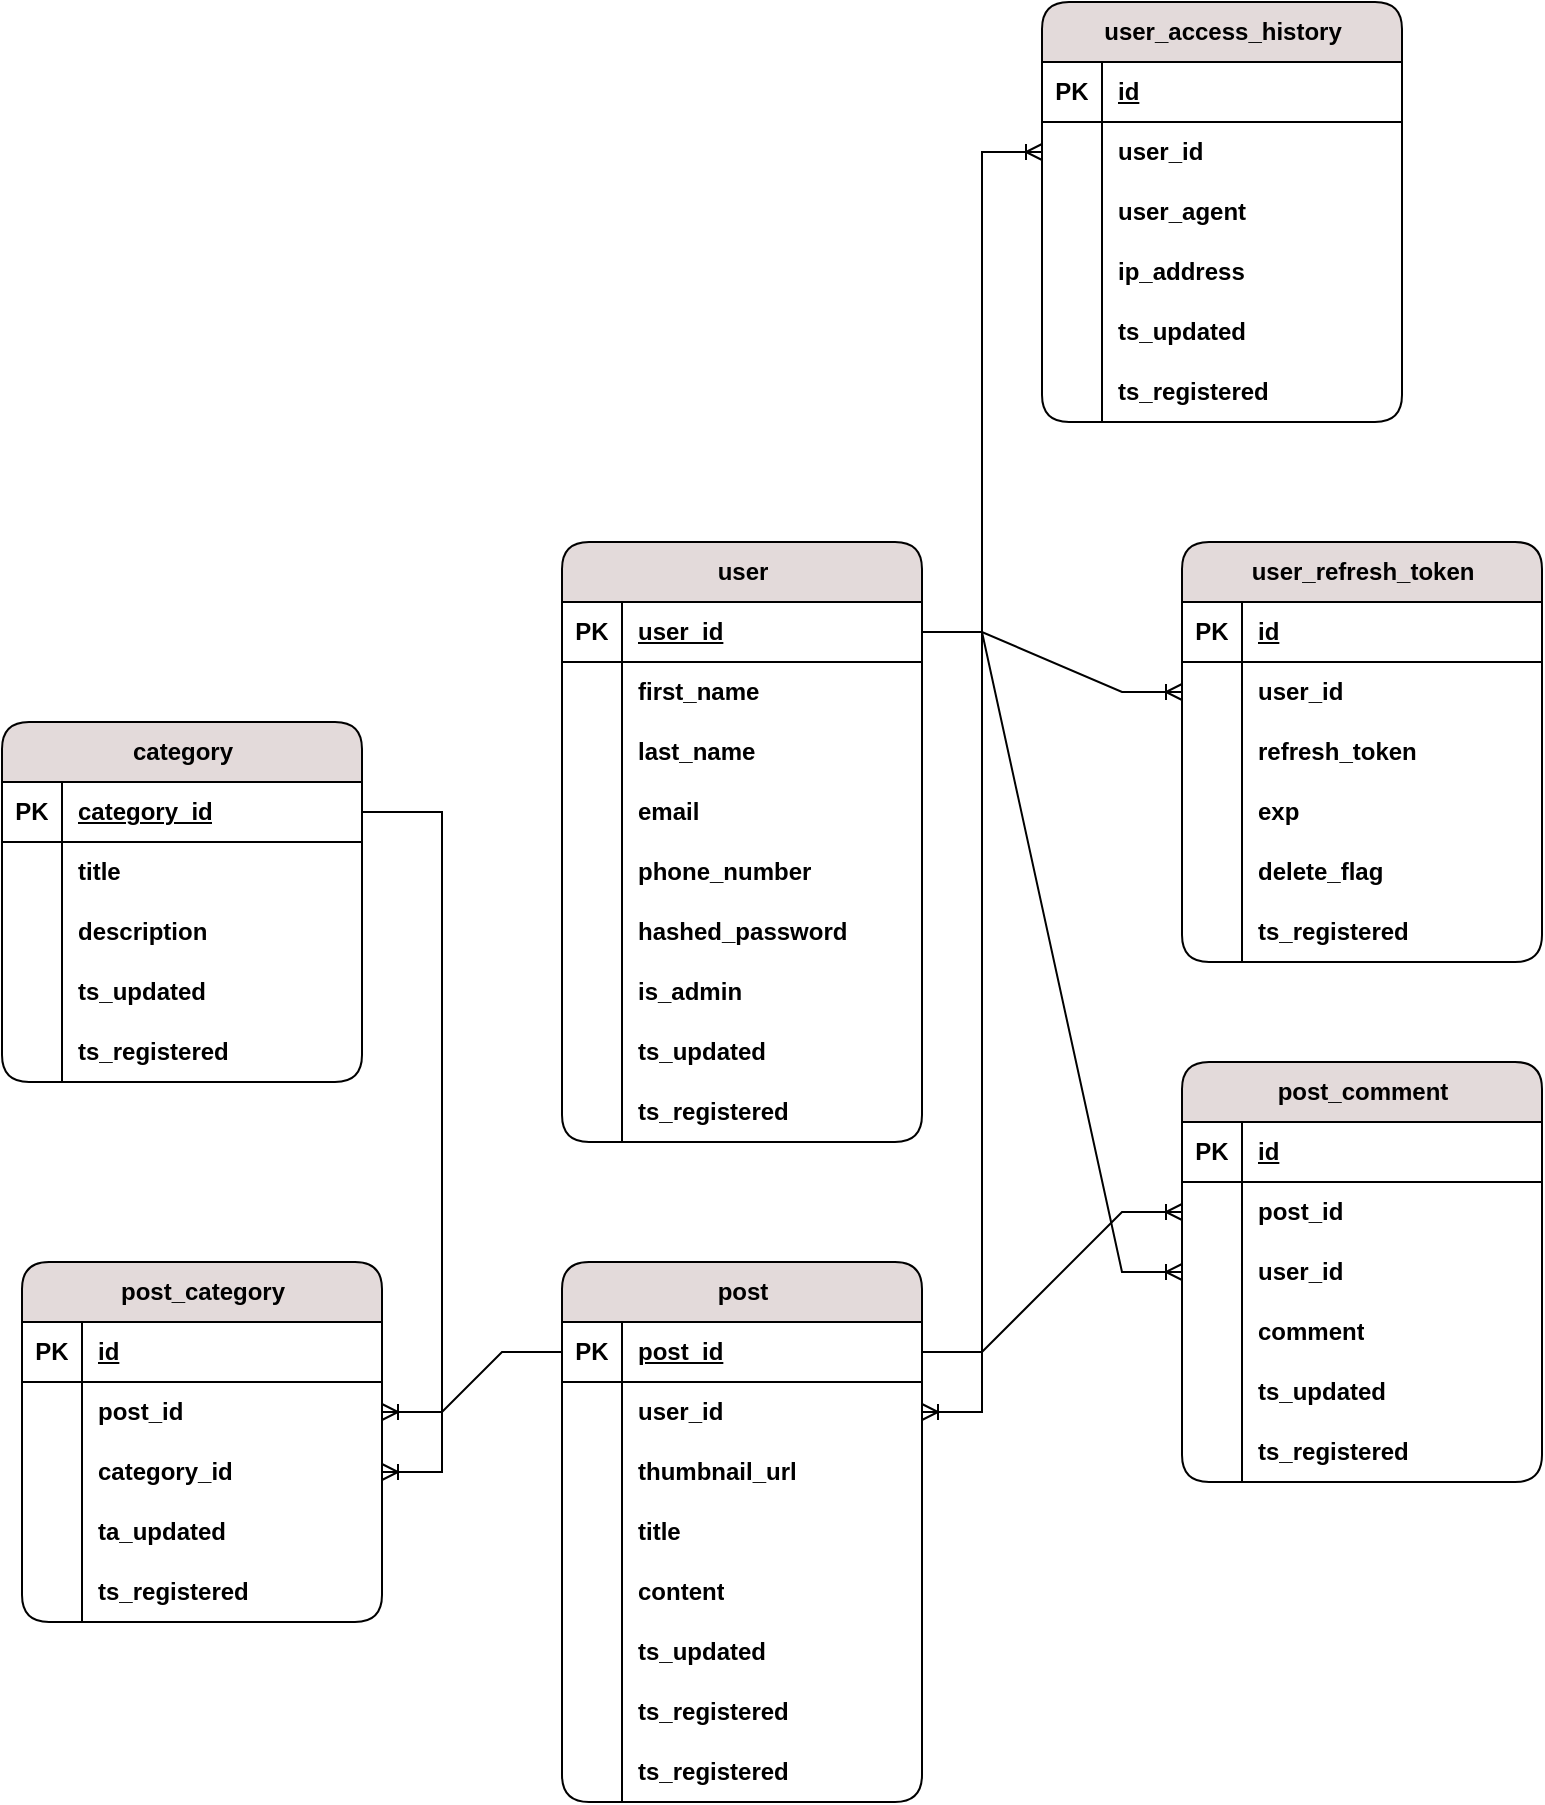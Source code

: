 <mxfile version="24.6.4" type="onedrive">
  <diagram name="Page-1" id="2w9jnDjF2MuTsmdEqMXd">
    <mxGraphModel grid="1" page="1" gridSize="10" guides="1" tooltips="1" connect="1" arrows="1" fold="1" pageScale="1" pageWidth="850" pageHeight="1100" math="0" shadow="0">
      <root>
        <mxCell id="0" />
        <mxCell id="1" parent="0" />
        <mxCell id="lv6JzcSFEEH7k2BmHDR1-27" value="post" style="shape=table;startSize=30;container=1;collapsible=1;childLayout=tableLayout;fixedRows=1;rowLines=0;fontStyle=1;align=center;resizeLast=1;html=1;rounded=1;strokeColor=default;verticalAlign=middle;fontFamily=Helvetica;fontSize=12;fontColor=default;fillColor=#E3DADA;" vertex="1" parent="1">
          <mxGeometry x="160" y="440" width="180" height="270" as="geometry" />
        </mxCell>
        <mxCell id="lv6JzcSFEEH7k2BmHDR1-28" value="" style="shape=tableRow;horizontal=0;startSize=0;swimlaneHead=0;swimlaneBody=0;fillColor=none;collapsible=0;dropTarget=0;points=[[0,0.5],[1,0.5]];portConstraint=eastwest;top=0;left=0;right=0;bottom=1;rounded=1;strokeColor=default;align=center;verticalAlign=middle;fontFamily=Helvetica;fontSize=12;fontColor=default;fontStyle=1;" vertex="1" parent="lv6JzcSFEEH7k2BmHDR1-27">
          <mxGeometry y="30" width="180" height="30" as="geometry" />
        </mxCell>
        <mxCell id="lv6JzcSFEEH7k2BmHDR1-29" value="PK" style="shape=partialRectangle;connectable=0;fillColor=none;top=0;left=0;bottom=0;right=0;fontStyle=1;overflow=hidden;whiteSpace=wrap;html=1;rounded=1;strokeColor=default;align=center;verticalAlign=middle;fontFamily=Helvetica;fontSize=12;fontColor=default;" vertex="1" parent="lv6JzcSFEEH7k2BmHDR1-28">
          <mxGeometry width="30" height="30" as="geometry">
            <mxRectangle width="30" height="30" as="alternateBounds" />
          </mxGeometry>
        </mxCell>
        <mxCell id="lv6JzcSFEEH7k2BmHDR1-30" value="post_id" style="shape=partialRectangle;connectable=0;fillColor=none;top=0;left=0;bottom=0;right=0;align=left;spacingLeft=6;fontStyle=5;overflow=hidden;whiteSpace=wrap;html=1;rounded=1;strokeColor=default;verticalAlign=middle;fontFamily=Helvetica;fontSize=12;fontColor=default;" vertex="1" parent="lv6JzcSFEEH7k2BmHDR1-28">
          <mxGeometry x="30" width="150" height="30" as="geometry">
            <mxRectangle width="150" height="30" as="alternateBounds" />
          </mxGeometry>
        </mxCell>
        <mxCell id="lv6JzcSFEEH7k2BmHDR1-31" value="" style="shape=tableRow;horizontal=0;startSize=0;swimlaneHead=0;swimlaneBody=0;fillColor=none;collapsible=0;dropTarget=0;points=[[0,0.5],[1,0.5]];portConstraint=eastwest;top=0;left=0;right=0;bottom=0;rounded=1;strokeColor=default;align=center;verticalAlign=middle;fontFamily=Helvetica;fontSize=12;fontColor=default;fontStyle=1;" vertex="1" parent="lv6JzcSFEEH7k2BmHDR1-27">
          <mxGeometry y="60" width="180" height="30" as="geometry" />
        </mxCell>
        <mxCell id="lv6JzcSFEEH7k2BmHDR1-32" value="" style="shape=partialRectangle;connectable=0;fillColor=none;top=0;left=0;bottom=0;right=0;editable=1;overflow=hidden;whiteSpace=wrap;html=1;rounded=1;strokeColor=default;align=center;verticalAlign=middle;fontFamily=Helvetica;fontSize=12;fontColor=default;fontStyle=1;" vertex="1" parent="lv6JzcSFEEH7k2BmHDR1-31">
          <mxGeometry width="30" height="30" as="geometry">
            <mxRectangle width="30" height="30" as="alternateBounds" />
          </mxGeometry>
        </mxCell>
        <mxCell id="lv6JzcSFEEH7k2BmHDR1-33" value="user_id" style="shape=partialRectangle;connectable=0;fillColor=none;top=0;left=0;bottom=0;right=0;align=left;spacingLeft=6;overflow=hidden;whiteSpace=wrap;html=1;rounded=1;strokeColor=default;verticalAlign=middle;fontFamily=Helvetica;fontSize=12;fontColor=default;fontStyle=1;" vertex="1" parent="lv6JzcSFEEH7k2BmHDR1-31">
          <mxGeometry x="30" width="150" height="30" as="geometry">
            <mxRectangle width="150" height="30" as="alternateBounds" />
          </mxGeometry>
        </mxCell>
        <mxCell id="lv6JzcSFEEH7k2BmHDR1-34" value="" style="shape=tableRow;horizontal=0;startSize=0;swimlaneHead=0;swimlaneBody=0;fillColor=none;collapsible=0;dropTarget=0;points=[[0,0.5],[1,0.5]];portConstraint=eastwest;top=0;left=0;right=0;bottom=0;rounded=1;strokeColor=default;align=center;verticalAlign=middle;fontFamily=Helvetica;fontSize=12;fontColor=default;fontStyle=1;" vertex="1" parent="lv6JzcSFEEH7k2BmHDR1-27">
          <mxGeometry y="90" width="180" height="30" as="geometry" />
        </mxCell>
        <mxCell id="lv6JzcSFEEH7k2BmHDR1-35" value="" style="shape=partialRectangle;connectable=0;fillColor=none;top=0;left=0;bottom=0;right=0;editable=1;overflow=hidden;whiteSpace=wrap;html=1;rounded=1;strokeColor=default;align=center;verticalAlign=middle;fontFamily=Helvetica;fontSize=12;fontColor=default;fontStyle=1;" vertex="1" parent="lv6JzcSFEEH7k2BmHDR1-34">
          <mxGeometry width="30" height="30" as="geometry">
            <mxRectangle width="30" height="30" as="alternateBounds" />
          </mxGeometry>
        </mxCell>
        <mxCell id="lv6JzcSFEEH7k2BmHDR1-36" value="thumbnail_url" style="shape=partialRectangle;connectable=0;fillColor=none;top=0;left=0;bottom=0;right=0;align=left;spacingLeft=6;overflow=hidden;whiteSpace=wrap;html=1;rounded=1;strokeColor=default;verticalAlign=middle;fontFamily=Helvetica;fontSize=12;fontColor=default;fontStyle=1;" vertex="1" parent="lv6JzcSFEEH7k2BmHDR1-34">
          <mxGeometry x="30" width="150" height="30" as="geometry">
            <mxRectangle width="150" height="30" as="alternateBounds" />
          </mxGeometry>
        </mxCell>
        <mxCell id="lv6JzcSFEEH7k2BmHDR1-37" value="" style="shape=tableRow;horizontal=0;startSize=0;swimlaneHead=0;swimlaneBody=0;fillColor=none;collapsible=0;dropTarget=0;points=[[0,0.5],[1,0.5]];portConstraint=eastwest;top=0;left=0;right=0;bottom=0;rounded=1;strokeColor=default;align=center;verticalAlign=middle;fontFamily=Helvetica;fontSize=12;fontColor=default;fontStyle=1;" vertex="1" parent="lv6JzcSFEEH7k2BmHDR1-27">
          <mxGeometry y="120" width="180" height="30" as="geometry" />
        </mxCell>
        <mxCell id="lv6JzcSFEEH7k2BmHDR1-38" value="" style="shape=partialRectangle;connectable=0;fillColor=none;top=0;left=0;bottom=0;right=0;editable=1;overflow=hidden;whiteSpace=wrap;html=1;rounded=1;strokeColor=default;align=center;verticalAlign=middle;fontFamily=Helvetica;fontSize=12;fontColor=default;fontStyle=1;" vertex="1" parent="lv6JzcSFEEH7k2BmHDR1-37">
          <mxGeometry width="30" height="30" as="geometry">
            <mxRectangle width="30" height="30" as="alternateBounds" />
          </mxGeometry>
        </mxCell>
        <mxCell id="lv6JzcSFEEH7k2BmHDR1-39" value="title" style="shape=partialRectangle;connectable=0;fillColor=none;top=0;left=0;bottom=0;right=0;align=left;spacingLeft=6;overflow=hidden;whiteSpace=wrap;html=1;rounded=1;strokeColor=default;verticalAlign=middle;fontFamily=Helvetica;fontSize=12;fontColor=default;fontStyle=1;" vertex="1" parent="lv6JzcSFEEH7k2BmHDR1-37">
          <mxGeometry x="30" width="150" height="30" as="geometry">
            <mxRectangle width="150" height="30" as="alternateBounds" />
          </mxGeometry>
        </mxCell>
        <mxCell id="ZIgko9UXKX9AMRpSlKcG-49" value="" style="shape=tableRow;horizontal=0;startSize=0;swimlaneHead=0;swimlaneBody=0;fillColor=none;collapsible=0;dropTarget=0;points=[[0,0.5],[1,0.5]];portConstraint=eastwest;top=0;left=0;right=0;bottom=0;rounded=1;strokeColor=default;align=center;verticalAlign=middle;fontFamily=Helvetica;fontSize=12;fontColor=default;fontStyle=1;" vertex="1" parent="lv6JzcSFEEH7k2BmHDR1-27">
          <mxGeometry y="150" width="180" height="30" as="geometry" />
        </mxCell>
        <mxCell id="ZIgko9UXKX9AMRpSlKcG-50" value="" style="shape=partialRectangle;connectable=0;fillColor=none;top=0;left=0;bottom=0;right=0;editable=1;overflow=hidden;whiteSpace=wrap;html=1;rounded=1;strokeColor=default;align=center;verticalAlign=middle;fontFamily=Helvetica;fontSize=12;fontColor=default;fontStyle=1;" vertex="1" parent="ZIgko9UXKX9AMRpSlKcG-49">
          <mxGeometry width="30" height="30" as="geometry">
            <mxRectangle width="30" height="30" as="alternateBounds" />
          </mxGeometry>
        </mxCell>
        <mxCell id="ZIgko9UXKX9AMRpSlKcG-51" value="content" style="shape=partialRectangle;connectable=0;fillColor=none;top=0;left=0;bottom=0;right=0;align=left;spacingLeft=6;overflow=hidden;whiteSpace=wrap;html=1;rounded=1;strokeColor=default;verticalAlign=middle;fontFamily=Helvetica;fontSize=12;fontColor=default;fontStyle=1;" vertex="1" parent="ZIgko9UXKX9AMRpSlKcG-49">
          <mxGeometry x="30" width="150" height="30" as="geometry">
            <mxRectangle width="150" height="30" as="alternateBounds" />
          </mxGeometry>
        </mxCell>
        <mxCell id="ZIgko9UXKX9AMRpSlKcG-58" value="" style="shape=tableRow;horizontal=0;startSize=0;swimlaneHead=0;swimlaneBody=0;fillColor=none;collapsible=0;dropTarget=0;points=[[0,0.5],[1,0.5]];portConstraint=eastwest;top=0;left=0;right=0;bottom=0;rounded=1;strokeColor=default;align=center;verticalAlign=middle;fontFamily=Helvetica;fontSize=12;fontColor=default;fontStyle=1;" vertex="1" parent="lv6JzcSFEEH7k2BmHDR1-27">
          <mxGeometry y="180" width="180" height="30" as="geometry" />
        </mxCell>
        <mxCell id="ZIgko9UXKX9AMRpSlKcG-59" value="" style="shape=partialRectangle;connectable=0;fillColor=none;top=0;left=0;bottom=0;right=0;editable=1;overflow=hidden;whiteSpace=wrap;html=1;rounded=1;strokeColor=default;align=center;verticalAlign=middle;fontFamily=Helvetica;fontSize=12;fontColor=default;fontStyle=1;" vertex="1" parent="ZIgko9UXKX9AMRpSlKcG-58">
          <mxGeometry width="30" height="30" as="geometry">
            <mxRectangle width="30" height="30" as="alternateBounds" />
          </mxGeometry>
        </mxCell>
        <mxCell id="ZIgko9UXKX9AMRpSlKcG-60" value="ts_updated" style="shape=partialRectangle;connectable=0;fillColor=none;top=0;left=0;bottom=0;right=0;align=left;spacingLeft=6;overflow=hidden;whiteSpace=wrap;html=1;rounded=1;strokeColor=default;verticalAlign=middle;fontFamily=Helvetica;fontSize=12;fontColor=default;fontStyle=1;" vertex="1" parent="ZIgko9UXKX9AMRpSlKcG-58">
          <mxGeometry x="30" width="150" height="30" as="geometry">
            <mxRectangle width="150" height="30" as="alternateBounds" />
          </mxGeometry>
        </mxCell>
        <mxCell id="ZIgko9UXKX9AMRpSlKcG-124" value="" style="shape=tableRow;horizontal=0;startSize=0;swimlaneHead=0;swimlaneBody=0;fillColor=none;collapsible=0;dropTarget=0;points=[[0,0.5],[1,0.5]];portConstraint=eastwest;top=0;left=0;right=0;bottom=0;rounded=1;strokeColor=default;align=center;verticalAlign=middle;fontFamily=Helvetica;fontSize=12;fontColor=default;fontStyle=1;" vertex="1" parent="lv6JzcSFEEH7k2BmHDR1-27">
          <mxGeometry y="210" width="180" height="30" as="geometry" />
        </mxCell>
        <mxCell id="ZIgko9UXKX9AMRpSlKcG-125" value="" style="shape=partialRectangle;connectable=0;fillColor=none;top=0;left=0;bottom=0;right=0;editable=1;overflow=hidden;whiteSpace=wrap;html=1;rounded=1;strokeColor=default;align=center;verticalAlign=middle;fontFamily=Helvetica;fontSize=12;fontColor=default;fontStyle=1;" vertex="1" parent="ZIgko9UXKX9AMRpSlKcG-124">
          <mxGeometry width="30" height="30" as="geometry">
            <mxRectangle width="30" height="30" as="alternateBounds" />
          </mxGeometry>
        </mxCell>
        <mxCell id="ZIgko9UXKX9AMRpSlKcG-126" value="ts_registered" style="shape=partialRectangle;connectable=0;fillColor=none;top=0;left=0;bottom=0;right=0;align=left;spacingLeft=6;overflow=hidden;whiteSpace=wrap;html=1;rounded=1;strokeColor=default;verticalAlign=middle;fontFamily=Helvetica;fontSize=12;fontColor=default;fontStyle=1;" vertex="1" parent="ZIgko9UXKX9AMRpSlKcG-124">
          <mxGeometry x="30" width="150" height="30" as="geometry">
            <mxRectangle width="150" height="30" as="alternateBounds" />
          </mxGeometry>
        </mxCell>
        <mxCell id="ZIgko9UXKX9AMRpSlKcG-61" value="" style="shape=tableRow;horizontal=0;startSize=0;swimlaneHead=0;swimlaneBody=0;fillColor=none;collapsible=0;dropTarget=0;points=[[0,0.5],[1,0.5]];portConstraint=eastwest;top=0;left=0;right=0;bottom=0;rounded=1;strokeColor=default;align=center;verticalAlign=middle;fontFamily=Helvetica;fontSize=12;fontColor=default;fontStyle=1;" vertex="1" parent="lv6JzcSFEEH7k2BmHDR1-27">
          <mxGeometry y="240" width="180" height="30" as="geometry" />
        </mxCell>
        <mxCell id="ZIgko9UXKX9AMRpSlKcG-62" value="" style="shape=partialRectangle;connectable=0;fillColor=none;top=0;left=0;bottom=0;right=0;editable=1;overflow=hidden;whiteSpace=wrap;html=1;rounded=1;strokeColor=default;align=center;verticalAlign=middle;fontFamily=Helvetica;fontSize=12;fontColor=default;fontStyle=1;" vertex="1" parent="ZIgko9UXKX9AMRpSlKcG-61">
          <mxGeometry width="30" height="30" as="geometry">
            <mxRectangle width="30" height="30" as="alternateBounds" />
          </mxGeometry>
        </mxCell>
        <mxCell id="ZIgko9UXKX9AMRpSlKcG-63" value="ts_registered" style="shape=partialRectangle;connectable=0;fillColor=none;top=0;left=0;bottom=0;right=0;align=left;spacingLeft=6;overflow=hidden;whiteSpace=wrap;html=1;rounded=1;strokeColor=default;verticalAlign=middle;fontFamily=Helvetica;fontSize=12;fontColor=default;fontStyle=1;" vertex="1" parent="ZIgko9UXKX9AMRpSlKcG-61">
          <mxGeometry x="30" width="150" height="30" as="geometry">
            <mxRectangle width="150" height="30" as="alternateBounds" />
          </mxGeometry>
        </mxCell>
        <mxCell id="lv6JzcSFEEH7k2BmHDR1-40" value="category" style="shape=table;startSize=30;container=1;collapsible=1;childLayout=tableLayout;fixedRows=1;rowLines=0;fontStyle=1;align=center;resizeLast=1;html=1;rounded=1;strokeColor=default;verticalAlign=middle;fontFamily=Helvetica;fontSize=12;fontColor=default;fillColor=#E3DADA;" vertex="1" parent="1">
          <mxGeometry x="-120" y="170" width="180" height="180" as="geometry" />
        </mxCell>
        <mxCell id="lv6JzcSFEEH7k2BmHDR1-41" value="" style="shape=tableRow;horizontal=0;startSize=0;swimlaneHead=0;swimlaneBody=0;fillColor=none;collapsible=0;dropTarget=0;points=[[0,0.5],[1,0.5]];portConstraint=eastwest;top=0;left=0;right=0;bottom=1;rounded=1;strokeColor=default;align=center;verticalAlign=middle;fontFamily=Helvetica;fontSize=12;fontColor=default;fontStyle=1;" vertex="1" parent="lv6JzcSFEEH7k2BmHDR1-40">
          <mxGeometry y="30" width="180" height="30" as="geometry" />
        </mxCell>
        <mxCell id="lv6JzcSFEEH7k2BmHDR1-42" value="PK" style="shape=partialRectangle;connectable=0;fillColor=none;top=0;left=0;bottom=0;right=0;fontStyle=1;overflow=hidden;whiteSpace=wrap;html=1;rounded=1;strokeColor=default;align=center;verticalAlign=middle;fontFamily=Helvetica;fontSize=12;fontColor=default;" vertex="1" parent="lv6JzcSFEEH7k2BmHDR1-41">
          <mxGeometry width="30" height="30" as="geometry">
            <mxRectangle width="30" height="30" as="alternateBounds" />
          </mxGeometry>
        </mxCell>
        <mxCell id="lv6JzcSFEEH7k2BmHDR1-43" value="category_id" style="shape=partialRectangle;connectable=0;fillColor=none;top=0;left=0;bottom=0;right=0;align=left;spacingLeft=6;fontStyle=5;overflow=hidden;whiteSpace=wrap;html=1;rounded=1;strokeColor=default;verticalAlign=middle;fontFamily=Helvetica;fontSize=12;fontColor=default;" vertex="1" parent="lv6JzcSFEEH7k2BmHDR1-41">
          <mxGeometry x="30" width="150" height="30" as="geometry">
            <mxRectangle width="150" height="30" as="alternateBounds" />
          </mxGeometry>
        </mxCell>
        <mxCell id="lv6JzcSFEEH7k2BmHDR1-44" value="" style="shape=tableRow;horizontal=0;startSize=0;swimlaneHead=0;swimlaneBody=0;fillColor=none;collapsible=0;dropTarget=0;points=[[0,0.5],[1,0.5]];portConstraint=eastwest;top=0;left=0;right=0;bottom=0;rounded=1;strokeColor=default;align=center;verticalAlign=middle;fontFamily=Helvetica;fontSize=12;fontColor=default;fontStyle=1;" vertex="1" parent="lv6JzcSFEEH7k2BmHDR1-40">
          <mxGeometry y="60" width="180" height="30" as="geometry" />
        </mxCell>
        <mxCell id="lv6JzcSFEEH7k2BmHDR1-45" value="" style="shape=partialRectangle;connectable=0;fillColor=none;top=0;left=0;bottom=0;right=0;editable=1;overflow=hidden;whiteSpace=wrap;html=1;rounded=1;strokeColor=default;align=center;verticalAlign=middle;fontFamily=Helvetica;fontSize=12;fontColor=default;fontStyle=1;" vertex="1" parent="lv6JzcSFEEH7k2BmHDR1-44">
          <mxGeometry width="30" height="30" as="geometry">
            <mxRectangle width="30" height="30" as="alternateBounds" />
          </mxGeometry>
        </mxCell>
        <mxCell id="lv6JzcSFEEH7k2BmHDR1-46" value="title" style="shape=partialRectangle;connectable=0;fillColor=none;top=0;left=0;bottom=0;right=0;align=left;spacingLeft=6;overflow=hidden;whiteSpace=wrap;html=1;rounded=1;strokeColor=default;verticalAlign=middle;fontFamily=Helvetica;fontSize=12;fontColor=default;fontStyle=1;" vertex="1" parent="lv6JzcSFEEH7k2BmHDR1-44">
          <mxGeometry x="30" width="150" height="30" as="geometry">
            <mxRectangle width="150" height="30" as="alternateBounds" />
          </mxGeometry>
        </mxCell>
        <mxCell id="lv6JzcSFEEH7k2BmHDR1-47" value="" style="shape=tableRow;horizontal=0;startSize=0;swimlaneHead=0;swimlaneBody=0;fillColor=none;collapsible=0;dropTarget=0;points=[[0,0.5],[1,0.5]];portConstraint=eastwest;top=0;left=0;right=0;bottom=0;rounded=1;strokeColor=default;align=center;verticalAlign=middle;fontFamily=Helvetica;fontSize=12;fontColor=default;fontStyle=1;" vertex="1" parent="lv6JzcSFEEH7k2BmHDR1-40">
          <mxGeometry y="90" width="180" height="30" as="geometry" />
        </mxCell>
        <mxCell id="lv6JzcSFEEH7k2BmHDR1-48" value="" style="shape=partialRectangle;connectable=0;fillColor=none;top=0;left=0;bottom=0;right=0;editable=1;overflow=hidden;whiteSpace=wrap;html=1;rounded=1;strokeColor=default;align=center;verticalAlign=middle;fontFamily=Helvetica;fontSize=12;fontColor=default;fontStyle=1;" vertex="1" parent="lv6JzcSFEEH7k2BmHDR1-47">
          <mxGeometry width="30" height="30" as="geometry">
            <mxRectangle width="30" height="30" as="alternateBounds" />
          </mxGeometry>
        </mxCell>
        <mxCell id="lv6JzcSFEEH7k2BmHDR1-49" value="description" style="shape=partialRectangle;connectable=0;fillColor=none;top=0;left=0;bottom=0;right=0;align=left;spacingLeft=6;overflow=hidden;whiteSpace=wrap;html=1;rounded=1;strokeColor=default;verticalAlign=middle;fontFamily=Helvetica;fontSize=12;fontColor=default;fontStyle=1;" vertex="1" parent="lv6JzcSFEEH7k2BmHDR1-47">
          <mxGeometry x="30" width="150" height="30" as="geometry">
            <mxRectangle width="150" height="30" as="alternateBounds" />
          </mxGeometry>
        </mxCell>
        <mxCell id="lv6JzcSFEEH7k2BmHDR1-50" value="" style="shape=tableRow;horizontal=0;startSize=0;swimlaneHead=0;swimlaneBody=0;fillColor=none;collapsible=0;dropTarget=0;points=[[0,0.5],[1,0.5]];portConstraint=eastwest;top=0;left=0;right=0;bottom=0;rounded=1;strokeColor=default;align=center;verticalAlign=middle;fontFamily=Helvetica;fontSize=12;fontColor=default;fontStyle=1;" vertex="1" parent="lv6JzcSFEEH7k2BmHDR1-40">
          <mxGeometry y="120" width="180" height="30" as="geometry" />
        </mxCell>
        <mxCell id="lv6JzcSFEEH7k2BmHDR1-51" value="" style="shape=partialRectangle;connectable=0;fillColor=none;top=0;left=0;bottom=0;right=0;editable=1;overflow=hidden;whiteSpace=wrap;html=1;rounded=1;strokeColor=default;align=center;verticalAlign=middle;fontFamily=Helvetica;fontSize=12;fontColor=default;fontStyle=1;" vertex="1" parent="lv6JzcSFEEH7k2BmHDR1-50">
          <mxGeometry width="30" height="30" as="geometry">
            <mxRectangle width="30" height="30" as="alternateBounds" />
          </mxGeometry>
        </mxCell>
        <mxCell id="lv6JzcSFEEH7k2BmHDR1-52" value="ts_updated" style="shape=partialRectangle;connectable=0;fillColor=none;top=0;left=0;bottom=0;right=0;align=left;spacingLeft=6;overflow=hidden;whiteSpace=wrap;html=1;rounded=1;strokeColor=default;verticalAlign=middle;fontFamily=Helvetica;fontSize=12;fontColor=default;fontStyle=1;" vertex="1" parent="lv6JzcSFEEH7k2BmHDR1-50">
          <mxGeometry x="30" width="150" height="30" as="geometry">
            <mxRectangle width="150" height="30" as="alternateBounds" />
          </mxGeometry>
        </mxCell>
        <mxCell id="ZIgko9UXKX9AMRpSlKcG-64" value="" style="shape=tableRow;horizontal=0;startSize=0;swimlaneHead=0;swimlaneBody=0;fillColor=none;collapsible=0;dropTarget=0;points=[[0,0.5],[1,0.5]];portConstraint=eastwest;top=0;left=0;right=0;bottom=0;rounded=1;strokeColor=default;align=center;verticalAlign=middle;fontFamily=Helvetica;fontSize=12;fontColor=default;fontStyle=1;" vertex="1" parent="lv6JzcSFEEH7k2BmHDR1-40">
          <mxGeometry y="150" width="180" height="30" as="geometry" />
        </mxCell>
        <mxCell id="ZIgko9UXKX9AMRpSlKcG-65" value="" style="shape=partialRectangle;connectable=0;fillColor=none;top=0;left=0;bottom=0;right=0;editable=1;overflow=hidden;whiteSpace=wrap;html=1;rounded=1;strokeColor=default;align=center;verticalAlign=middle;fontFamily=Helvetica;fontSize=12;fontColor=default;fontStyle=1;" vertex="1" parent="ZIgko9UXKX9AMRpSlKcG-64">
          <mxGeometry width="30" height="30" as="geometry">
            <mxRectangle width="30" height="30" as="alternateBounds" />
          </mxGeometry>
        </mxCell>
        <mxCell id="ZIgko9UXKX9AMRpSlKcG-66" value="ts_registered" style="shape=partialRectangle;connectable=0;fillColor=none;top=0;left=0;bottom=0;right=0;align=left;spacingLeft=6;overflow=hidden;whiteSpace=wrap;html=1;rounded=1;strokeColor=default;verticalAlign=middle;fontFamily=Helvetica;fontSize=12;fontColor=default;fontStyle=1;" vertex="1" parent="ZIgko9UXKX9AMRpSlKcG-64">
          <mxGeometry x="30" width="150" height="30" as="geometry">
            <mxRectangle width="150" height="30" as="alternateBounds" />
          </mxGeometry>
        </mxCell>
        <mxCell id="lv6JzcSFEEH7k2BmHDR1-53" value="post_category" style="shape=table;startSize=30;container=1;collapsible=1;childLayout=tableLayout;fixedRows=1;rowLines=0;fontStyle=1;align=center;resizeLast=1;html=1;rounded=1;strokeColor=default;verticalAlign=middle;fontFamily=Helvetica;fontSize=12;fontColor=default;fillColor=#E3DADA;" vertex="1" parent="1">
          <mxGeometry x="-110" y="440" width="180" height="180" as="geometry" />
        </mxCell>
        <mxCell id="lv6JzcSFEEH7k2BmHDR1-54" value="" style="shape=tableRow;horizontal=0;startSize=0;swimlaneHead=0;swimlaneBody=0;fillColor=none;collapsible=0;dropTarget=0;points=[[0,0.5],[1,0.5]];portConstraint=eastwest;top=0;left=0;right=0;bottom=1;rounded=1;strokeColor=default;align=center;verticalAlign=middle;fontFamily=Helvetica;fontSize=12;fontColor=default;fontStyle=1;" vertex="1" parent="lv6JzcSFEEH7k2BmHDR1-53">
          <mxGeometry y="30" width="180" height="30" as="geometry" />
        </mxCell>
        <mxCell id="lv6JzcSFEEH7k2BmHDR1-55" value="PK" style="shape=partialRectangle;connectable=0;fillColor=none;top=0;left=0;bottom=0;right=0;fontStyle=1;overflow=hidden;whiteSpace=wrap;html=1;rounded=1;strokeColor=default;align=center;verticalAlign=middle;fontFamily=Helvetica;fontSize=12;fontColor=default;" vertex="1" parent="lv6JzcSFEEH7k2BmHDR1-54">
          <mxGeometry width="30" height="30" as="geometry">
            <mxRectangle width="30" height="30" as="alternateBounds" />
          </mxGeometry>
        </mxCell>
        <mxCell id="lv6JzcSFEEH7k2BmHDR1-56" value="id" style="shape=partialRectangle;connectable=0;fillColor=none;top=0;left=0;bottom=0;right=0;align=left;spacingLeft=6;fontStyle=5;overflow=hidden;whiteSpace=wrap;html=1;rounded=1;strokeColor=default;verticalAlign=middle;fontFamily=Helvetica;fontSize=12;fontColor=default;" vertex="1" parent="lv6JzcSFEEH7k2BmHDR1-54">
          <mxGeometry x="30" width="150" height="30" as="geometry">
            <mxRectangle width="150" height="30" as="alternateBounds" />
          </mxGeometry>
        </mxCell>
        <mxCell id="lv6JzcSFEEH7k2BmHDR1-57" value="" style="shape=tableRow;horizontal=0;startSize=0;swimlaneHead=0;swimlaneBody=0;fillColor=none;collapsible=0;dropTarget=0;points=[[0,0.5],[1,0.5]];portConstraint=eastwest;top=0;left=0;right=0;bottom=0;rounded=1;strokeColor=default;align=center;verticalAlign=middle;fontFamily=Helvetica;fontSize=12;fontColor=default;fontStyle=1;" vertex="1" parent="lv6JzcSFEEH7k2BmHDR1-53">
          <mxGeometry y="60" width="180" height="30" as="geometry" />
        </mxCell>
        <mxCell id="lv6JzcSFEEH7k2BmHDR1-58" value="" style="shape=partialRectangle;connectable=0;fillColor=none;top=0;left=0;bottom=0;right=0;editable=1;overflow=hidden;whiteSpace=wrap;html=1;rounded=1;strokeColor=default;align=center;verticalAlign=middle;fontFamily=Helvetica;fontSize=12;fontColor=default;fontStyle=1;" vertex="1" parent="lv6JzcSFEEH7k2BmHDR1-57">
          <mxGeometry width="30" height="30" as="geometry">
            <mxRectangle width="30" height="30" as="alternateBounds" />
          </mxGeometry>
        </mxCell>
        <mxCell id="lv6JzcSFEEH7k2BmHDR1-59" value="post_id" style="shape=partialRectangle;connectable=0;fillColor=none;top=0;left=0;bottom=0;right=0;align=left;spacingLeft=6;overflow=hidden;whiteSpace=wrap;html=1;rounded=1;strokeColor=default;verticalAlign=middle;fontFamily=Helvetica;fontSize=12;fontColor=default;fontStyle=1;" vertex="1" parent="lv6JzcSFEEH7k2BmHDR1-57">
          <mxGeometry x="30" width="150" height="30" as="geometry">
            <mxRectangle width="150" height="30" as="alternateBounds" />
          </mxGeometry>
        </mxCell>
        <mxCell id="lv6JzcSFEEH7k2BmHDR1-60" value="" style="shape=tableRow;horizontal=0;startSize=0;swimlaneHead=0;swimlaneBody=0;fillColor=none;collapsible=0;dropTarget=0;points=[[0,0.5],[1,0.5]];portConstraint=eastwest;top=0;left=0;right=0;bottom=0;rounded=1;strokeColor=default;align=center;verticalAlign=middle;fontFamily=Helvetica;fontSize=12;fontColor=default;fontStyle=1;" vertex="1" parent="lv6JzcSFEEH7k2BmHDR1-53">
          <mxGeometry y="90" width="180" height="30" as="geometry" />
        </mxCell>
        <mxCell id="lv6JzcSFEEH7k2BmHDR1-61" value="" style="shape=partialRectangle;connectable=0;fillColor=none;top=0;left=0;bottom=0;right=0;editable=1;overflow=hidden;whiteSpace=wrap;html=1;rounded=1;strokeColor=default;align=center;verticalAlign=middle;fontFamily=Helvetica;fontSize=12;fontColor=default;fontStyle=1;" vertex="1" parent="lv6JzcSFEEH7k2BmHDR1-60">
          <mxGeometry width="30" height="30" as="geometry">
            <mxRectangle width="30" height="30" as="alternateBounds" />
          </mxGeometry>
        </mxCell>
        <mxCell id="lv6JzcSFEEH7k2BmHDR1-62" value="category_id" style="shape=partialRectangle;connectable=0;fillColor=none;top=0;left=0;bottom=0;right=0;align=left;spacingLeft=6;overflow=hidden;whiteSpace=wrap;html=1;rounded=1;strokeColor=default;verticalAlign=middle;fontFamily=Helvetica;fontSize=12;fontColor=default;fontStyle=1;" vertex="1" parent="lv6JzcSFEEH7k2BmHDR1-60">
          <mxGeometry x="30" width="150" height="30" as="geometry">
            <mxRectangle width="150" height="30" as="alternateBounds" />
          </mxGeometry>
        </mxCell>
        <mxCell id="lv6JzcSFEEH7k2BmHDR1-63" value="" style="shape=tableRow;horizontal=0;startSize=0;swimlaneHead=0;swimlaneBody=0;fillColor=none;collapsible=0;dropTarget=0;points=[[0,0.5],[1,0.5]];portConstraint=eastwest;top=0;left=0;right=0;bottom=0;rounded=1;strokeColor=default;align=center;verticalAlign=middle;fontFamily=Helvetica;fontSize=12;fontColor=default;fontStyle=1;" vertex="1" parent="lv6JzcSFEEH7k2BmHDR1-53">
          <mxGeometry y="120" width="180" height="30" as="geometry" />
        </mxCell>
        <mxCell id="lv6JzcSFEEH7k2BmHDR1-64" value="" style="shape=partialRectangle;connectable=0;fillColor=none;top=0;left=0;bottom=0;right=0;editable=1;overflow=hidden;whiteSpace=wrap;html=1;rounded=1;strokeColor=default;align=center;verticalAlign=middle;fontFamily=Helvetica;fontSize=12;fontColor=default;fontStyle=1;" vertex="1" parent="lv6JzcSFEEH7k2BmHDR1-63">
          <mxGeometry width="30" height="30" as="geometry">
            <mxRectangle width="30" height="30" as="alternateBounds" />
          </mxGeometry>
        </mxCell>
        <mxCell id="lv6JzcSFEEH7k2BmHDR1-65" value="ta_updated" style="shape=partialRectangle;connectable=0;fillColor=none;top=0;left=0;bottom=0;right=0;align=left;spacingLeft=6;overflow=hidden;whiteSpace=wrap;html=1;rounded=1;strokeColor=default;verticalAlign=middle;fontFamily=Helvetica;fontSize=12;fontColor=default;fontStyle=1;" vertex="1" parent="lv6JzcSFEEH7k2BmHDR1-63">
          <mxGeometry x="30" width="150" height="30" as="geometry">
            <mxRectangle width="150" height="30" as="alternateBounds" />
          </mxGeometry>
        </mxCell>
        <mxCell id="ZIgko9UXKX9AMRpSlKcG-67" value="" style="shape=tableRow;horizontal=0;startSize=0;swimlaneHead=0;swimlaneBody=0;fillColor=none;collapsible=0;dropTarget=0;points=[[0,0.5],[1,0.5]];portConstraint=eastwest;top=0;left=0;right=0;bottom=0;rounded=1;strokeColor=default;align=center;verticalAlign=middle;fontFamily=Helvetica;fontSize=12;fontColor=default;fontStyle=1;" vertex="1" parent="lv6JzcSFEEH7k2BmHDR1-53">
          <mxGeometry y="150" width="180" height="30" as="geometry" />
        </mxCell>
        <mxCell id="ZIgko9UXKX9AMRpSlKcG-68" value="" style="shape=partialRectangle;connectable=0;fillColor=none;top=0;left=0;bottom=0;right=0;editable=1;overflow=hidden;whiteSpace=wrap;html=1;rounded=1;strokeColor=default;align=center;verticalAlign=middle;fontFamily=Helvetica;fontSize=12;fontColor=default;fontStyle=1;" vertex="1" parent="ZIgko9UXKX9AMRpSlKcG-67">
          <mxGeometry width="30" height="30" as="geometry">
            <mxRectangle width="30" height="30" as="alternateBounds" />
          </mxGeometry>
        </mxCell>
        <mxCell id="ZIgko9UXKX9AMRpSlKcG-69" value="ts_registered" style="shape=partialRectangle;connectable=0;fillColor=none;top=0;left=0;bottom=0;right=0;align=left;spacingLeft=6;overflow=hidden;whiteSpace=wrap;html=1;rounded=1;strokeColor=default;verticalAlign=middle;fontFamily=Helvetica;fontSize=12;fontColor=default;fontStyle=1;" vertex="1" parent="ZIgko9UXKX9AMRpSlKcG-67">
          <mxGeometry x="30" width="150" height="30" as="geometry">
            <mxRectangle width="150" height="30" as="alternateBounds" />
          </mxGeometry>
        </mxCell>
        <mxCell id="lv6JzcSFEEH7k2BmHDR1-66" value="post_comment" style="shape=table;startSize=30;container=1;collapsible=1;childLayout=tableLayout;fixedRows=1;rowLines=0;fontStyle=1;align=center;resizeLast=1;html=1;rounded=1;strokeColor=default;verticalAlign=middle;fontFamily=Helvetica;fontSize=12;fontColor=default;fillColor=#E3DADA;" vertex="1" parent="1">
          <mxGeometry x="470" y="340" width="180" height="210" as="geometry" />
        </mxCell>
        <mxCell id="lv6JzcSFEEH7k2BmHDR1-67" value="" style="shape=tableRow;horizontal=0;startSize=0;swimlaneHead=0;swimlaneBody=0;fillColor=none;collapsible=0;dropTarget=0;points=[[0,0.5],[1,0.5]];portConstraint=eastwest;top=0;left=0;right=0;bottom=1;rounded=1;strokeColor=default;align=center;verticalAlign=middle;fontFamily=Helvetica;fontSize=12;fontColor=default;fontStyle=1;" vertex="1" parent="lv6JzcSFEEH7k2BmHDR1-66">
          <mxGeometry y="30" width="180" height="30" as="geometry" />
        </mxCell>
        <mxCell id="lv6JzcSFEEH7k2BmHDR1-68" value="PK" style="shape=partialRectangle;connectable=0;fillColor=none;top=0;left=0;bottom=0;right=0;fontStyle=1;overflow=hidden;whiteSpace=wrap;html=1;rounded=1;strokeColor=default;align=center;verticalAlign=middle;fontFamily=Helvetica;fontSize=12;fontColor=default;" vertex="1" parent="lv6JzcSFEEH7k2BmHDR1-67">
          <mxGeometry width="30" height="30" as="geometry">
            <mxRectangle width="30" height="30" as="alternateBounds" />
          </mxGeometry>
        </mxCell>
        <mxCell id="lv6JzcSFEEH7k2BmHDR1-69" value="id" style="shape=partialRectangle;connectable=0;fillColor=none;top=0;left=0;bottom=0;right=0;align=left;spacingLeft=6;fontStyle=5;overflow=hidden;whiteSpace=wrap;html=1;rounded=1;strokeColor=default;verticalAlign=middle;fontFamily=Helvetica;fontSize=12;fontColor=default;" vertex="1" parent="lv6JzcSFEEH7k2BmHDR1-67">
          <mxGeometry x="30" width="150" height="30" as="geometry">
            <mxRectangle width="150" height="30" as="alternateBounds" />
          </mxGeometry>
        </mxCell>
        <mxCell id="lv6JzcSFEEH7k2BmHDR1-70" value="" style="shape=tableRow;horizontal=0;startSize=0;swimlaneHead=0;swimlaneBody=0;fillColor=none;collapsible=0;dropTarget=0;points=[[0,0.5],[1,0.5]];portConstraint=eastwest;top=0;left=0;right=0;bottom=0;rounded=1;strokeColor=default;align=center;verticalAlign=middle;fontFamily=Helvetica;fontSize=12;fontColor=default;fontStyle=1;" vertex="1" parent="lv6JzcSFEEH7k2BmHDR1-66">
          <mxGeometry y="60" width="180" height="30" as="geometry" />
        </mxCell>
        <mxCell id="lv6JzcSFEEH7k2BmHDR1-71" value="" style="shape=partialRectangle;connectable=0;fillColor=none;top=0;left=0;bottom=0;right=0;editable=1;overflow=hidden;whiteSpace=wrap;html=1;rounded=1;strokeColor=default;align=center;verticalAlign=middle;fontFamily=Helvetica;fontSize=12;fontColor=default;fontStyle=1;" vertex="1" parent="lv6JzcSFEEH7k2BmHDR1-70">
          <mxGeometry width="30" height="30" as="geometry">
            <mxRectangle width="30" height="30" as="alternateBounds" />
          </mxGeometry>
        </mxCell>
        <mxCell id="lv6JzcSFEEH7k2BmHDR1-72" value="post_id" style="shape=partialRectangle;connectable=0;fillColor=none;top=0;left=0;bottom=0;right=0;align=left;spacingLeft=6;overflow=hidden;whiteSpace=wrap;html=1;rounded=1;strokeColor=default;verticalAlign=middle;fontFamily=Helvetica;fontSize=12;fontColor=default;fontStyle=1;" vertex="1" parent="lv6JzcSFEEH7k2BmHDR1-70">
          <mxGeometry x="30" width="150" height="30" as="geometry">
            <mxRectangle width="150" height="30" as="alternateBounds" />
          </mxGeometry>
        </mxCell>
        <mxCell id="lv6JzcSFEEH7k2BmHDR1-73" value="" style="shape=tableRow;horizontal=0;startSize=0;swimlaneHead=0;swimlaneBody=0;fillColor=none;collapsible=0;dropTarget=0;points=[[0,0.5],[1,0.5]];portConstraint=eastwest;top=0;left=0;right=0;bottom=0;rounded=1;strokeColor=default;align=center;verticalAlign=middle;fontFamily=Helvetica;fontSize=12;fontColor=default;fontStyle=1;" vertex="1" parent="lv6JzcSFEEH7k2BmHDR1-66">
          <mxGeometry y="90" width="180" height="30" as="geometry" />
        </mxCell>
        <mxCell id="lv6JzcSFEEH7k2BmHDR1-74" value="" style="shape=partialRectangle;connectable=0;fillColor=none;top=0;left=0;bottom=0;right=0;editable=1;overflow=hidden;whiteSpace=wrap;html=1;rounded=1;strokeColor=default;align=center;verticalAlign=middle;fontFamily=Helvetica;fontSize=12;fontColor=default;fontStyle=1;" vertex="1" parent="lv6JzcSFEEH7k2BmHDR1-73">
          <mxGeometry width="30" height="30" as="geometry">
            <mxRectangle width="30" height="30" as="alternateBounds" />
          </mxGeometry>
        </mxCell>
        <mxCell id="lv6JzcSFEEH7k2BmHDR1-75" value="user_id" style="shape=partialRectangle;connectable=0;fillColor=none;top=0;left=0;bottom=0;right=0;align=left;spacingLeft=6;overflow=hidden;whiteSpace=wrap;html=1;rounded=1;strokeColor=default;verticalAlign=middle;fontFamily=Helvetica;fontSize=12;fontColor=default;fontStyle=1;" vertex="1" parent="lv6JzcSFEEH7k2BmHDR1-73">
          <mxGeometry x="30" width="150" height="30" as="geometry">
            <mxRectangle width="150" height="30" as="alternateBounds" />
          </mxGeometry>
        </mxCell>
        <mxCell id="lv6JzcSFEEH7k2BmHDR1-76" value="" style="shape=tableRow;horizontal=0;startSize=0;swimlaneHead=0;swimlaneBody=0;fillColor=none;collapsible=0;dropTarget=0;points=[[0,0.5],[1,0.5]];portConstraint=eastwest;top=0;left=0;right=0;bottom=0;rounded=1;strokeColor=default;align=center;verticalAlign=middle;fontFamily=Helvetica;fontSize=12;fontColor=default;fontStyle=1;" vertex="1" parent="lv6JzcSFEEH7k2BmHDR1-66">
          <mxGeometry y="120" width="180" height="30" as="geometry" />
        </mxCell>
        <mxCell id="lv6JzcSFEEH7k2BmHDR1-77" value="" style="shape=partialRectangle;connectable=0;fillColor=none;top=0;left=0;bottom=0;right=0;editable=1;overflow=hidden;whiteSpace=wrap;html=1;rounded=1;strokeColor=default;align=center;verticalAlign=middle;fontFamily=Helvetica;fontSize=12;fontColor=default;fontStyle=1;" vertex="1" parent="lv6JzcSFEEH7k2BmHDR1-76">
          <mxGeometry width="30" height="30" as="geometry">
            <mxRectangle width="30" height="30" as="alternateBounds" />
          </mxGeometry>
        </mxCell>
        <mxCell id="lv6JzcSFEEH7k2BmHDR1-78" value="comment" style="shape=partialRectangle;connectable=0;fillColor=none;top=0;left=0;bottom=0;right=0;align=left;spacingLeft=6;overflow=hidden;whiteSpace=wrap;html=1;rounded=1;strokeColor=default;verticalAlign=middle;fontFamily=Helvetica;fontSize=12;fontColor=default;fontStyle=1;" vertex="1" parent="lv6JzcSFEEH7k2BmHDR1-76">
          <mxGeometry x="30" width="150" height="30" as="geometry">
            <mxRectangle width="150" height="30" as="alternateBounds" />
          </mxGeometry>
        </mxCell>
        <mxCell id="ZIgko9UXKX9AMRpSlKcG-70" value="" style="shape=tableRow;horizontal=0;startSize=0;swimlaneHead=0;swimlaneBody=0;fillColor=none;collapsible=0;dropTarget=0;points=[[0,0.5],[1,0.5]];portConstraint=eastwest;top=0;left=0;right=0;bottom=0;rounded=1;strokeColor=default;align=center;verticalAlign=middle;fontFamily=Helvetica;fontSize=12;fontColor=default;fontStyle=1;" vertex="1" parent="lv6JzcSFEEH7k2BmHDR1-66">
          <mxGeometry y="150" width="180" height="30" as="geometry" />
        </mxCell>
        <mxCell id="ZIgko9UXKX9AMRpSlKcG-71" value="" style="shape=partialRectangle;connectable=0;fillColor=none;top=0;left=0;bottom=0;right=0;editable=1;overflow=hidden;whiteSpace=wrap;html=1;rounded=1;strokeColor=default;align=center;verticalAlign=middle;fontFamily=Helvetica;fontSize=12;fontColor=default;fontStyle=1;" vertex="1" parent="ZIgko9UXKX9AMRpSlKcG-70">
          <mxGeometry width="30" height="30" as="geometry">
            <mxRectangle width="30" height="30" as="alternateBounds" />
          </mxGeometry>
        </mxCell>
        <mxCell id="ZIgko9UXKX9AMRpSlKcG-72" value="ts_updated&lt;span style=&quot;white-space: pre;&quot;&gt;&#x9;&lt;/span&gt;&lt;span style=&quot;white-space: pre;&quot;&gt;&#x9;&lt;/span&gt;" style="shape=partialRectangle;connectable=0;fillColor=none;top=0;left=0;bottom=0;right=0;align=left;spacingLeft=6;overflow=hidden;whiteSpace=wrap;html=1;rounded=1;strokeColor=default;verticalAlign=middle;fontFamily=Helvetica;fontSize=12;fontColor=default;fontStyle=1;" vertex="1" parent="ZIgko9UXKX9AMRpSlKcG-70">
          <mxGeometry x="30" width="150" height="30" as="geometry">
            <mxRectangle width="150" height="30" as="alternateBounds" />
          </mxGeometry>
        </mxCell>
        <mxCell id="ZIgko9UXKX9AMRpSlKcG-73" value="" style="shape=tableRow;horizontal=0;startSize=0;swimlaneHead=0;swimlaneBody=0;fillColor=none;collapsible=0;dropTarget=0;points=[[0,0.5],[1,0.5]];portConstraint=eastwest;top=0;left=0;right=0;bottom=0;rounded=1;strokeColor=default;align=center;verticalAlign=middle;fontFamily=Helvetica;fontSize=12;fontColor=default;fontStyle=1;" vertex="1" parent="lv6JzcSFEEH7k2BmHDR1-66">
          <mxGeometry y="180" width="180" height="30" as="geometry" />
        </mxCell>
        <mxCell id="ZIgko9UXKX9AMRpSlKcG-74" value="" style="shape=partialRectangle;connectable=0;fillColor=none;top=0;left=0;bottom=0;right=0;editable=1;overflow=hidden;whiteSpace=wrap;html=1;rounded=1;strokeColor=default;align=center;verticalAlign=middle;fontFamily=Helvetica;fontSize=12;fontColor=default;fontStyle=1;" vertex="1" parent="ZIgko9UXKX9AMRpSlKcG-73">
          <mxGeometry width="30" height="30" as="geometry">
            <mxRectangle width="30" height="30" as="alternateBounds" />
          </mxGeometry>
        </mxCell>
        <mxCell id="ZIgko9UXKX9AMRpSlKcG-75" value="ts_registered" style="shape=partialRectangle;connectable=0;fillColor=none;top=0;left=0;bottom=0;right=0;align=left;spacingLeft=6;overflow=hidden;whiteSpace=wrap;html=1;rounded=1;strokeColor=default;verticalAlign=middle;fontFamily=Helvetica;fontSize=12;fontColor=default;fontStyle=1;" vertex="1" parent="ZIgko9UXKX9AMRpSlKcG-73">
          <mxGeometry x="30" width="150" height="30" as="geometry">
            <mxRectangle width="150" height="30" as="alternateBounds" />
          </mxGeometry>
        </mxCell>
        <mxCell id="ZIgko9UXKX9AMRpSlKcG-27" value="user" style="shape=table;startSize=30;container=1;collapsible=1;childLayout=tableLayout;fixedRows=1;rowLines=0;fontStyle=1;align=center;resizeLast=1;html=1;rounded=1;strokeColor=default;verticalAlign=middle;fontFamily=Helvetica;fontSize=12;fontColor=default;fillColor=#E3DADA;" vertex="1" parent="1">
          <mxGeometry x="160" y="80" width="180" height="300" as="geometry" />
        </mxCell>
        <mxCell id="ZIgko9UXKX9AMRpSlKcG-28" value="" style="shape=tableRow;horizontal=0;startSize=0;swimlaneHead=0;swimlaneBody=0;fillColor=none;collapsible=0;dropTarget=0;points=[[0,0.5],[1,0.5]];portConstraint=eastwest;top=0;left=0;right=0;bottom=1;rounded=1;strokeColor=default;align=center;verticalAlign=middle;fontFamily=Helvetica;fontSize=12;fontColor=default;fontStyle=1;" vertex="1" parent="ZIgko9UXKX9AMRpSlKcG-27">
          <mxGeometry y="30" width="180" height="30" as="geometry" />
        </mxCell>
        <mxCell id="ZIgko9UXKX9AMRpSlKcG-29" value="PK" style="shape=partialRectangle;connectable=0;fillColor=none;top=0;left=0;bottom=0;right=0;fontStyle=1;overflow=hidden;whiteSpace=wrap;html=1;rounded=1;strokeColor=default;align=center;verticalAlign=middle;fontFamily=Helvetica;fontSize=12;fontColor=default;" vertex="1" parent="ZIgko9UXKX9AMRpSlKcG-28">
          <mxGeometry width="30" height="30" as="geometry">
            <mxRectangle width="30" height="30" as="alternateBounds" />
          </mxGeometry>
        </mxCell>
        <mxCell id="ZIgko9UXKX9AMRpSlKcG-30" value="user_id" style="shape=partialRectangle;connectable=0;fillColor=none;top=0;left=0;bottom=0;right=0;align=left;spacingLeft=6;fontStyle=5;overflow=hidden;whiteSpace=wrap;html=1;rounded=1;strokeColor=default;verticalAlign=middle;fontFamily=Helvetica;fontSize=12;fontColor=default;" vertex="1" parent="ZIgko9UXKX9AMRpSlKcG-28">
          <mxGeometry x="30" width="150" height="30" as="geometry">
            <mxRectangle width="150" height="30" as="alternateBounds" />
          </mxGeometry>
        </mxCell>
        <mxCell id="ZIgko9UXKX9AMRpSlKcG-31" value="" style="shape=tableRow;horizontal=0;startSize=0;swimlaneHead=0;swimlaneBody=0;fillColor=none;collapsible=0;dropTarget=0;points=[[0,0.5],[1,0.5]];portConstraint=eastwest;top=0;left=0;right=0;bottom=0;rounded=1;strokeColor=default;align=center;verticalAlign=middle;fontFamily=Helvetica;fontSize=12;fontColor=default;fontStyle=1;" vertex="1" parent="ZIgko9UXKX9AMRpSlKcG-27">
          <mxGeometry y="60" width="180" height="30" as="geometry" />
        </mxCell>
        <mxCell id="ZIgko9UXKX9AMRpSlKcG-32" value="" style="shape=partialRectangle;connectable=0;fillColor=none;top=0;left=0;bottom=0;right=0;editable=1;overflow=hidden;whiteSpace=wrap;html=1;rounded=1;strokeColor=default;align=center;verticalAlign=middle;fontFamily=Helvetica;fontSize=12;fontColor=default;fontStyle=1;" vertex="1" parent="ZIgko9UXKX9AMRpSlKcG-31">
          <mxGeometry width="30" height="30" as="geometry">
            <mxRectangle width="30" height="30" as="alternateBounds" />
          </mxGeometry>
        </mxCell>
        <mxCell id="ZIgko9UXKX9AMRpSlKcG-33" value="first_name" style="shape=partialRectangle;connectable=0;fillColor=none;top=0;left=0;bottom=0;right=0;align=left;spacingLeft=6;overflow=hidden;whiteSpace=wrap;html=1;rounded=1;strokeColor=default;verticalAlign=middle;fontFamily=Helvetica;fontSize=12;fontColor=default;fontStyle=1;" vertex="1" parent="ZIgko9UXKX9AMRpSlKcG-31">
          <mxGeometry x="30" width="150" height="30" as="geometry">
            <mxRectangle width="150" height="30" as="alternateBounds" />
          </mxGeometry>
        </mxCell>
        <mxCell id="ZIgko9UXKX9AMRpSlKcG-34" value="" style="shape=tableRow;horizontal=0;startSize=0;swimlaneHead=0;swimlaneBody=0;fillColor=none;collapsible=0;dropTarget=0;points=[[0,0.5],[1,0.5]];portConstraint=eastwest;top=0;left=0;right=0;bottom=0;rounded=1;strokeColor=default;align=center;verticalAlign=middle;fontFamily=Helvetica;fontSize=12;fontColor=default;fontStyle=1;" vertex="1" parent="ZIgko9UXKX9AMRpSlKcG-27">
          <mxGeometry y="90" width="180" height="30" as="geometry" />
        </mxCell>
        <mxCell id="ZIgko9UXKX9AMRpSlKcG-35" value="" style="shape=partialRectangle;connectable=0;fillColor=none;top=0;left=0;bottom=0;right=0;editable=1;overflow=hidden;whiteSpace=wrap;html=1;rounded=1;strokeColor=default;align=center;verticalAlign=middle;fontFamily=Helvetica;fontSize=12;fontColor=default;fontStyle=1;" vertex="1" parent="ZIgko9UXKX9AMRpSlKcG-34">
          <mxGeometry width="30" height="30" as="geometry">
            <mxRectangle width="30" height="30" as="alternateBounds" />
          </mxGeometry>
        </mxCell>
        <mxCell id="ZIgko9UXKX9AMRpSlKcG-36" value="last_name" style="shape=partialRectangle;connectable=0;fillColor=none;top=0;left=0;bottom=0;right=0;align=left;spacingLeft=6;overflow=hidden;whiteSpace=wrap;html=1;rounded=1;strokeColor=default;verticalAlign=middle;fontFamily=Helvetica;fontSize=12;fontColor=default;fontStyle=1;" vertex="1" parent="ZIgko9UXKX9AMRpSlKcG-34">
          <mxGeometry x="30" width="150" height="30" as="geometry">
            <mxRectangle width="150" height="30" as="alternateBounds" />
          </mxGeometry>
        </mxCell>
        <mxCell id="ZIgko9UXKX9AMRpSlKcG-37" value="" style="shape=tableRow;horizontal=0;startSize=0;swimlaneHead=0;swimlaneBody=0;fillColor=none;collapsible=0;dropTarget=0;points=[[0,0.5],[1,0.5]];portConstraint=eastwest;top=0;left=0;right=0;bottom=0;rounded=1;strokeColor=default;align=center;verticalAlign=middle;fontFamily=Helvetica;fontSize=12;fontColor=default;fontStyle=1;" vertex="1" parent="ZIgko9UXKX9AMRpSlKcG-27">
          <mxGeometry y="120" width="180" height="30" as="geometry" />
        </mxCell>
        <mxCell id="ZIgko9UXKX9AMRpSlKcG-38" value="" style="shape=partialRectangle;connectable=0;fillColor=none;top=0;left=0;bottom=0;right=0;editable=1;overflow=hidden;whiteSpace=wrap;html=1;rounded=1;strokeColor=default;align=center;verticalAlign=middle;fontFamily=Helvetica;fontSize=12;fontColor=default;fontStyle=1;" vertex="1" parent="ZIgko9UXKX9AMRpSlKcG-37">
          <mxGeometry width="30" height="30" as="geometry">
            <mxRectangle width="30" height="30" as="alternateBounds" />
          </mxGeometry>
        </mxCell>
        <mxCell id="ZIgko9UXKX9AMRpSlKcG-39" value="email" style="shape=partialRectangle;connectable=0;fillColor=none;top=0;left=0;bottom=0;right=0;align=left;spacingLeft=6;overflow=hidden;whiteSpace=wrap;html=1;rounded=1;strokeColor=default;verticalAlign=middle;fontFamily=Helvetica;fontSize=12;fontColor=default;fontStyle=1;" vertex="1" parent="ZIgko9UXKX9AMRpSlKcG-37">
          <mxGeometry x="30" width="150" height="30" as="geometry">
            <mxRectangle width="150" height="30" as="alternateBounds" />
          </mxGeometry>
        </mxCell>
        <mxCell id="ZIgko9UXKX9AMRpSlKcG-40" value="" style="shape=tableRow;horizontal=0;startSize=0;swimlaneHead=0;swimlaneBody=0;fillColor=none;collapsible=0;dropTarget=0;points=[[0,0.5],[1,0.5]];portConstraint=eastwest;top=0;left=0;right=0;bottom=0;rounded=1;strokeColor=default;align=center;verticalAlign=middle;fontFamily=Helvetica;fontSize=12;fontColor=default;fontStyle=1;" vertex="1" parent="ZIgko9UXKX9AMRpSlKcG-27">
          <mxGeometry y="150" width="180" height="30" as="geometry" />
        </mxCell>
        <mxCell id="ZIgko9UXKX9AMRpSlKcG-41" value="" style="shape=partialRectangle;connectable=0;fillColor=none;top=0;left=0;bottom=0;right=0;editable=1;overflow=hidden;whiteSpace=wrap;html=1;rounded=1;strokeColor=default;align=center;verticalAlign=middle;fontFamily=Helvetica;fontSize=12;fontColor=default;fontStyle=1;" vertex="1" parent="ZIgko9UXKX9AMRpSlKcG-40">
          <mxGeometry width="30" height="30" as="geometry">
            <mxRectangle width="30" height="30" as="alternateBounds" />
          </mxGeometry>
        </mxCell>
        <mxCell id="ZIgko9UXKX9AMRpSlKcG-42" value="phone_number" style="shape=partialRectangle;connectable=0;fillColor=none;top=0;left=0;bottom=0;right=0;align=left;spacingLeft=6;overflow=hidden;whiteSpace=wrap;html=1;rounded=1;strokeColor=default;verticalAlign=middle;fontFamily=Helvetica;fontSize=12;fontColor=default;fontStyle=1;" vertex="1" parent="ZIgko9UXKX9AMRpSlKcG-40">
          <mxGeometry x="30" width="150" height="30" as="geometry">
            <mxRectangle width="150" height="30" as="alternateBounds" />
          </mxGeometry>
        </mxCell>
        <mxCell id="ZIgko9UXKX9AMRpSlKcG-43" value="" style="shape=tableRow;horizontal=0;startSize=0;swimlaneHead=0;swimlaneBody=0;fillColor=none;collapsible=0;dropTarget=0;points=[[0,0.5],[1,0.5]];portConstraint=eastwest;top=0;left=0;right=0;bottom=0;rounded=1;strokeColor=default;align=center;verticalAlign=middle;fontFamily=Helvetica;fontSize=12;fontColor=default;fontStyle=1;" vertex="1" parent="ZIgko9UXKX9AMRpSlKcG-27">
          <mxGeometry y="180" width="180" height="30" as="geometry" />
        </mxCell>
        <mxCell id="ZIgko9UXKX9AMRpSlKcG-44" value="" style="shape=partialRectangle;connectable=0;fillColor=none;top=0;left=0;bottom=0;right=0;editable=1;overflow=hidden;whiteSpace=wrap;html=1;rounded=1;strokeColor=default;align=center;verticalAlign=middle;fontFamily=Helvetica;fontSize=12;fontColor=default;fontStyle=1;" vertex="1" parent="ZIgko9UXKX9AMRpSlKcG-43">
          <mxGeometry width="30" height="30" as="geometry">
            <mxRectangle width="30" height="30" as="alternateBounds" />
          </mxGeometry>
        </mxCell>
        <mxCell id="ZIgko9UXKX9AMRpSlKcG-45" value="hashed_password" style="shape=partialRectangle;connectable=0;fillColor=none;top=0;left=0;bottom=0;right=0;align=left;spacingLeft=6;overflow=hidden;whiteSpace=wrap;html=1;rounded=1;strokeColor=default;verticalAlign=middle;fontFamily=Helvetica;fontSize=12;fontColor=default;fontStyle=1;" vertex="1" parent="ZIgko9UXKX9AMRpSlKcG-43">
          <mxGeometry x="30" width="150" height="30" as="geometry">
            <mxRectangle width="150" height="30" as="alternateBounds" />
          </mxGeometry>
        </mxCell>
        <mxCell id="ZIgko9UXKX9AMRpSlKcG-46" value="" style="shape=tableRow;horizontal=0;startSize=0;swimlaneHead=0;swimlaneBody=0;fillColor=none;collapsible=0;dropTarget=0;points=[[0,0.5],[1,0.5]];portConstraint=eastwest;top=0;left=0;right=0;bottom=0;rounded=1;strokeColor=default;align=center;verticalAlign=middle;fontFamily=Helvetica;fontSize=12;fontColor=default;fontStyle=1;" vertex="1" parent="ZIgko9UXKX9AMRpSlKcG-27">
          <mxGeometry y="210" width="180" height="30" as="geometry" />
        </mxCell>
        <mxCell id="ZIgko9UXKX9AMRpSlKcG-47" value="" style="shape=partialRectangle;connectable=0;fillColor=none;top=0;left=0;bottom=0;right=0;editable=1;overflow=hidden;whiteSpace=wrap;html=1;rounded=1;strokeColor=default;align=center;verticalAlign=middle;fontFamily=Helvetica;fontSize=12;fontColor=default;fontStyle=1;" vertex="1" parent="ZIgko9UXKX9AMRpSlKcG-46">
          <mxGeometry width="30" height="30" as="geometry">
            <mxRectangle width="30" height="30" as="alternateBounds" />
          </mxGeometry>
        </mxCell>
        <mxCell id="ZIgko9UXKX9AMRpSlKcG-48" value="is_admin" style="shape=partialRectangle;connectable=0;fillColor=none;top=0;left=0;bottom=0;right=0;align=left;spacingLeft=6;overflow=hidden;whiteSpace=wrap;html=1;rounded=1;strokeColor=default;verticalAlign=middle;fontFamily=Helvetica;fontSize=12;fontColor=default;fontStyle=1;" vertex="1" parent="ZIgko9UXKX9AMRpSlKcG-46">
          <mxGeometry x="30" width="150" height="30" as="geometry">
            <mxRectangle width="150" height="30" as="alternateBounds" />
          </mxGeometry>
        </mxCell>
        <mxCell id="ZIgko9UXKX9AMRpSlKcG-52" value="" style="shape=tableRow;horizontal=0;startSize=0;swimlaneHead=0;swimlaneBody=0;fillColor=none;collapsible=0;dropTarget=0;points=[[0,0.5],[1,0.5]];portConstraint=eastwest;top=0;left=0;right=0;bottom=0;rounded=1;strokeColor=default;align=center;verticalAlign=middle;fontFamily=Helvetica;fontSize=12;fontColor=default;fontStyle=1;" vertex="1" parent="ZIgko9UXKX9AMRpSlKcG-27">
          <mxGeometry y="240" width="180" height="30" as="geometry" />
        </mxCell>
        <mxCell id="ZIgko9UXKX9AMRpSlKcG-53" value="" style="shape=partialRectangle;connectable=0;fillColor=none;top=0;left=0;bottom=0;right=0;editable=1;overflow=hidden;whiteSpace=wrap;html=1;rounded=1;strokeColor=default;align=center;verticalAlign=middle;fontFamily=Helvetica;fontSize=12;fontColor=default;fontStyle=1;" vertex="1" parent="ZIgko9UXKX9AMRpSlKcG-52">
          <mxGeometry width="30" height="30" as="geometry">
            <mxRectangle width="30" height="30" as="alternateBounds" />
          </mxGeometry>
        </mxCell>
        <mxCell id="ZIgko9UXKX9AMRpSlKcG-54" value="ts_updated" style="shape=partialRectangle;connectable=0;fillColor=none;top=0;left=0;bottom=0;right=0;align=left;spacingLeft=6;overflow=hidden;whiteSpace=wrap;html=1;rounded=1;strokeColor=default;verticalAlign=middle;fontFamily=Helvetica;fontSize=12;fontColor=default;fontStyle=1;" vertex="1" parent="ZIgko9UXKX9AMRpSlKcG-52">
          <mxGeometry x="30" width="150" height="30" as="geometry">
            <mxRectangle width="150" height="30" as="alternateBounds" />
          </mxGeometry>
        </mxCell>
        <mxCell id="ZIgko9UXKX9AMRpSlKcG-55" value="" style="shape=tableRow;horizontal=0;startSize=0;swimlaneHead=0;swimlaneBody=0;fillColor=none;collapsible=0;dropTarget=0;points=[[0,0.5],[1,0.5]];portConstraint=eastwest;top=0;left=0;right=0;bottom=0;rounded=1;strokeColor=default;align=center;verticalAlign=middle;fontFamily=Helvetica;fontSize=12;fontColor=default;fontStyle=1;" vertex="1" parent="ZIgko9UXKX9AMRpSlKcG-27">
          <mxGeometry y="270" width="180" height="30" as="geometry" />
        </mxCell>
        <mxCell id="ZIgko9UXKX9AMRpSlKcG-56" value="" style="shape=partialRectangle;connectable=0;fillColor=none;top=0;left=0;bottom=0;right=0;editable=1;overflow=hidden;whiteSpace=wrap;html=1;rounded=1;strokeColor=default;align=center;verticalAlign=middle;fontFamily=Helvetica;fontSize=12;fontColor=default;fontStyle=1;" vertex="1" parent="ZIgko9UXKX9AMRpSlKcG-55">
          <mxGeometry width="30" height="30" as="geometry">
            <mxRectangle width="30" height="30" as="alternateBounds" />
          </mxGeometry>
        </mxCell>
        <mxCell id="ZIgko9UXKX9AMRpSlKcG-57" value="ts_registered" style="shape=partialRectangle;connectable=0;fillColor=none;top=0;left=0;bottom=0;right=0;align=left;spacingLeft=6;overflow=hidden;whiteSpace=wrap;html=1;rounded=1;strokeColor=default;verticalAlign=middle;fontFamily=Helvetica;fontSize=12;fontColor=default;fontStyle=1;" vertex="1" parent="ZIgko9UXKX9AMRpSlKcG-55">
          <mxGeometry x="30" width="150" height="30" as="geometry">
            <mxRectangle width="150" height="30" as="alternateBounds" />
          </mxGeometry>
        </mxCell>
        <mxCell id="ZIgko9UXKX9AMRpSlKcG-79" value="user_access_history" style="shape=table;startSize=30;container=1;collapsible=1;childLayout=tableLayout;fixedRows=1;rowLines=0;fontStyle=1;align=center;resizeLast=1;html=1;rounded=1;strokeColor=default;verticalAlign=middle;fontFamily=Helvetica;fontSize=12;fontColor=default;fillColor=#E3DADA;" vertex="1" parent="1">
          <mxGeometry x="400" y="-190" width="180" height="210" as="geometry" />
        </mxCell>
        <mxCell id="ZIgko9UXKX9AMRpSlKcG-80" value="" style="shape=tableRow;horizontal=0;startSize=0;swimlaneHead=0;swimlaneBody=0;fillColor=none;collapsible=0;dropTarget=0;points=[[0,0.5],[1,0.5]];portConstraint=eastwest;top=0;left=0;right=0;bottom=1;rounded=1;strokeColor=default;align=center;verticalAlign=middle;fontFamily=Helvetica;fontSize=12;fontColor=default;fontStyle=1;" vertex="1" parent="ZIgko9UXKX9AMRpSlKcG-79">
          <mxGeometry y="30" width="180" height="30" as="geometry" />
        </mxCell>
        <mxCell id="ZIgko9UXKX9AMRpSlKcG-81" value="PK" style="shape=partialRectangle;connectable=0;fillColor=none;top=0;left=0;bottom=0;right=0;fontStyle=1;overflow=hidden;whiteSpace=wrap;html=1;rounded=1;strokeColor=default;align=center;verticalAlign=middle;fontFamily=Helvetica;fontSize=12;fontColor=default;" vertex="1" parent="ZIgko9UXKX9AMRpSlKcG-80">
          <mxGeometry width="30" height="30" as="geometry">
            <mxRectangle width="30" height="30" as="alternateBounds" />
          </mxGeometry>
        </mxCell>
        <mxCell id="ZIgko9UXKX9AMRpSlKcG-82" value="id" style="shape=partialRectangle;connectable=0;fillColor=none;top=0;left=0;bottom=0;right=0;align=left;spacingLeft=6;fontStyle=5;overflow=hidden;whiteSpace=wrap;html=1;rounded=1;strokeColor=default;verticalAlign=middle;fontFamily=Helvetica;fontSize=12;fontColor=default;" vertex="1" parent="ZIgko9UXKX9AMRpSlKcG-80">
          <mxGeometry x="30" width="150" height="30" as="geometry">
            <mxRectangle width="150" height="30" as="alternateBounds" />
          </mxGeometry>
        </mxCell>
        <mxCell id="ZIgko9UXKX9AMRpSlKcG-83" value="" style="shape=tableRow;horizontal=0;startSize=0;swimlaneHead=0;swimlaneBody=0;fillColor=none;collapsible=0;dropTarget=0;points=[[0,0.5],[1,0.5]];portConstraint=eastwest;top=0;left=0;right=0;bottom=0;rounded=1;strokeColor=default;align=center;verticalAlign=middle;fontFamily=Helvetica;fontSize=12;fontColor=default;fontStyle=1;" vertex="1" parent="ZIgko9UXKX9AMRpSlKcG-79">
          <mxGeometry y="60" width="180" height="30" as="geometry" />
        </mxCell>
        <mxCell id="ZIgko9UXKX9AMRpSlKcG-84" value="" style="shape=partialRectangle;connectable=0;fillColor=none;top=0;left=0;bottom=0;right=0;editable=1;overflow=hidden;whiteSpace=wrap;html=1;rounded=1;strokeColor=default;align=center;verticalAlign=middle;fontFamily=Helvetica;fontSize=12;fontColor=default;fontStyle=1;" vertex="1" parent="ZIgko9UXKX9AMRpSlKcG-83">
          <mxGeometry width="30" height="30" as="geometry">
            <mxRectangle width="30" height="30" as="alternateBounds" />
          </mxGeometry>
        </mxCell>
        <mxCell id="ZIgko9UXKX9AMRpSlKcG-85" value="user_id" style="shape=partialRectangle;connectable=0;fillColor=none;top=0;left=0;bottom=0;right=0;align=left;spacingLeft=6;overflow=hidden;whiteSpace=wrap;html=1;rounded=1;strokeColor=default;verticalAlign=middle;fontFamily=Helvetica;fontSize=12;fontColor=default;fontStyle=1;" vertex="1" parent="ZIgko9UXKX9AMRpSlKcG-83">
          <mxGeometry x="30" width="150" height="30" as="geometry">
            <mxRectangle width="150" height="30" as="alternateBounds" />
          </mxGeometry>
        </mxCell>
        <mxCell id="ZIgko9UXKX9AMRpSlKcG-86" value="" style="shape=tableRow;horizontal=0;startSize=0;swimlaneHead=0;swimlaneBody=0;fillColor=none;collapsible=0;dropTarget=0;points=[[0,0.5],[1,0.5]];portConstraint=eastwest;top=0;left=0;right=0;bottom=0;rounded=1;strokeColor=default;align=center;verticalAlign=middle;fontFamily=Helvetica;fontSize=12;fontColor=default;fontStyle=1;" vertex="1" parent="ZIgko9UXKX9AMRpSlKcG-79">
          <mxGeometry y="90" width="180" height="30" as="geometry" />
        </mxCell>
        <mxCell id="ZIgko9UXKX9AMRpSlKcG-87" value="" style="shape=partialRectangle;connectable=0;fillColor=none;top=0;left=0;bottom=0;right=0;editable=1;overflow=hidden;whiteSpace=wrap;html=1;rounded=1;strokeColor=default;align=center;verticalAlign=middle;fontFamily=Helvetica;fontSize=12;fontColor=default;fontStyle=1;" vertex="1" parent="ZIgko9UXKX9AMRpSlKcG-86">
          <mxGeometry width="30" height="30" as="geometry">
            <mxRectangle width="30" height="30" as="alternateBounds" />
          </mxGeometry>
        </mxCell>
        <mxCell id="ZIgko9UXKX9AMRpSlKcG-88" value="user_agent" style="shape=partialRectangle;connectable=0;fillColor=none;top=0;left=0;bottom=0;right=0;align=left;spacingLeft=6;overflow=hidden;whiteSpace=wrap;html=1;rounded=1;strokeColor=default;verticalAlign=middle;fontFamily=Helvetica;fontSize=12;fontColor=default;fontStyle=1;" vertex="1" parent="ZIgko9UXKX9AMRpSlKcG-86">
          <mxGeometry x="30" width="150" height="30" as="geometry">
            <mxRectangle width="150" height="30" as="alternateBounds" />
          </mxGeometry>
        </mxCell>
        <mxCell id="ZIgko9UXKX9AMRpSlKcG-89" value="" style="shape=tableRow;horizontal=0;startSize=0;swimlaneHead=0;swimlaneBody=0;fillColor=none;collapsible=0;dropTarget=0;points=[[0,0.5],[1,0.5]];portConstraint=eastwest;top=0;left=0;right=0;bottom=0;rounded=1;strokeColor=default;align=center;verticalAlign=middle;fontFamily=Helvetica;fontSize=12;fontColor=default;fontStyle=1;" vertex="1" parent="ZIgko9UXKX9AMRpSlKcG-79">
          <mxGeometry y="120" width="180" height="30" as="geometry" />
        </mxCell>
        <mxCell id="ZIgko9UXKX9AMRpSlKcG-90" value="" style="shape=partialRectangle;connectable=0;fillColor=none;top=0;left=0;bottom=0;right=0;editable=1;overflow=hidden;whiteSpace=wrap;html=1;rounded=1;strokeColor=default;align=center;verticalAlign=middle;fontFamily=Helvetica;fontSize=12;fontColor=default;fontStyle=1;" vertex="1" parent="ZIgko9UXKX9AMRpSlKcG-89">
          <mxGeometry width="30" height="30" as="geometry">
            <mxRectangle width="30" height="30" as="alternateBounds" />
          </mxGeometry>
        </mxCell>
        <mxCell id="ZIgko9UXKX9AMRpSlKcG-91" value="ip_address" style="shape=partialRectangle;connectable=0;fillColor=none;top=0;left=0;bottom=0;right=0;align=left;spacingLeft=6;overflow=hidden;whiteSpace=wrap;html=1;rounded=1;strokeColor=default;verticalAlign=middle;fontFamily=Helvetica;fontSize=12;fontColor=default;fontStyle=1;" vertex="1" parent="ZIgko9UXKX9AMRpSlKcG-89">
          <mxGeometry x="30" width="150" height="30" as="geometry">
            <mxRectangle width="150" height="30" as="alternateBounds" />
          </mxGeometry>
        </mxCell>
        <mxCell id="ZIgko9UXKX9AMRpSlKcG-111" value="" style="shape=tableRow;horizontal=0;startSize=0;swimlaneHead=0;swimlaneBody=0;fillColor=none;collapsible=0;dropTarget=0;points=[[0,0.5],[1,0.5]];portConstraint=eastwest;top=0;left=0;right=0;bottom=0;rounded=1;strokeColor=default;align=center;verticalAlign=middle;fontFamily=Helvetica;fontSize=12;fontColor=default;fontStyle=1;" vertex="1" parent="ZIgko9UXKX9AMRpSlKcG-79">
          <mxGeometry y="150" width="180" height="30" as="geometry" />
        </mxCell>
        <mxCell id="ZIgko9UXKX9AMRpSlKcG-112" value="" style="shape=partialRectangle;connectable=0;fillColor=none;top=0;left=0;bottom=0;right=0;editable=1;overflow=hidden;whiteSpace=wrap;html=1;rounded=1;strokeColor=default;align=center;verticalAlign=middle;fontFamily=Helvetica;fontSize=12;fontColor=default;fontStyle=1;" vertex="1" parent="ZIgko9UXKX9AMRpSlKcG-111">
          <mxGeometry width="30" height="30" as="geometry">
            <mxRectangle width="30" height="30" as="alternateBounds" />
          </mxGeometry>
        </mxCell>
        <mxCell id="ZIgko9UXKX9AMRpSlKcG-113" value="ts_updated" style="shape=partialRectangle;connectable=0;fillColor=none;top=0;left=0;bottom=0;right=0;align=left;spacingLeft=6;overflow=hidden;whiteSpace=wrap;html=1;rounded=1;strokeColor=default;verticalAlign=middle;fontFamily=Helvetica;fontSize=12;fontColor=default;fontStyle=1;" vertex="1" parent="ZIgko9UXKX9AMRpSlKcG-111">
          <mxGeometry x="30" width="150" height="30" as="geometry">
            <mxRectangle width="150" height="30" as="alternateBounds" />
          </mxGeometry>
        </mxCell>
        <mxCell id="ZIgko9UXKX9AMRpSlKcG-114" value="" style="shape=tableRow;horizontal=0;startSize=0;swimlaneHead=0;swimlaneBody=0;fillColor=none;collapsible=0;dropTarget=0;points=[[0,0.5],[1,0.5]];portConstraint=eastwest;top=0;left=0;right=0;bottom=0;rounded=1;strokeColor=default;align=center;verticalAlign=middle;fontFamily=Helvetica;fontSize=12;fontColor=default;fontStyle=1;" vertex="1" parent="ZIgko9UXKX9AMRpSlKcG-79">
          <mxGeometry y="180" width="180" height="30" as="geometry" />
        </mxCell>
        <mxCell id="ZIgko9UXKX9AMRpSlKcG-115" value="" style="shape=partialRectangle;connectable=0;fillColor=none;top=0;left=0;bottom=0;right=0;editable=1;overflow=hidden;whiteSpace=wrap;html=1;rounded=1;strokeColor=default;align=center;verticalAlign=middle;fontFamily=Helvetica;fontSize=12;fontColor=default;fontStyle=1;" vertex="1" parent="ZIgko9UXKX9AMRpSlKcG-114">
          <mxGeometry width="30" height="30" as="geometry">
            <mxRectangle width="30" height="30" as="alternateBounds" />
          </mxGeometry>
        </mxCell>
        <mxCell id="ZIgko9UXKX9AMRpSlKcG-116" value="ts_registered" style="shape=partialRectangle;connectable=0;fillColor=none;top=0;left=0;bottom=0;right=0;align=left;spacingLeft=6;overflow=hidden;whiteSpace=wrap;html=1;rounded=1;strokeColor=default;verticalAlign=middle;fontFamily=Helvetica;fontSize=12;fontColor=default;fontStyle=1;" vertex="1" parent="ZIgko9UXKX9AMRpSlKcG-114">
          <mxGeometry x="30" width="150" height="30" as="geometry">
            <mxRectangle width="150" height="30" as="alternateBounds" />
          </mxGeometry>
        </mxCell>
        <mxCell id="ZIgko9UXKX9AMRpSlKcG-92" value="user_refresh_token" style="shape=table;startSize=30;container=1;collapsible=1;childLayout=tableLayout;fixedRows=1;rowLines=0;fontStyle=1;align=center;resizeLast=1;html=1;rounded=1;strokeColor=default;verticalAlign=middle;fontFamily=Helvetica;fontSize=12;fontColor=default;fillColor=#E3DADA;" vertex="1" parent="1">
          <mxGeometry x="470" y="80" width="180" height="210" as="geometry" />
        </mxCell>
        <mxCell id="ZIgko9UXKX9AMRpSlKcG-93" value="" style="shape=tableRow;horizontal=0;startSize=0;swimlaneHead=0;swimlaneBody=0;fillColor=none;collapsible=0;dropTarget=0;points=[[0,0.5],[1,0.5]];portConstraint=eastwest;top=0;left=0;right=0;bottom=1;rounded=1;strokeColor=default;align=center;verticalAlign=middle;fontFamily=Helvetica;fontSize=12;fontColor=default;fontStyle=1;" vertex="1" parent="ZIgko9UXKX9AMRpSlKcG-92">
          <mxGeometry y="30" width="180" height="30" as="geometry" />
        </mxCell>
        <mxCell id="ZIgko9UXKX9AMRpSlKcG-94" value="PK" style="shape=partialRectangle;connectable=0;fillColor=none;top=0;left=0;bottom=0;right=0;fontStyle=1;overflow=hidden;whiteSpace=wrap;html=1;rounded=1;strokeColor=default;align=center;verticalAlign=middle;fontFamily=Helvetica;fontSize=12;fontColor=default;" vertex="1" parent="ZIgko9UXKX9AMRpSlKcG-93">
          <mxGeometry width="30" height="30" as="geometry">
            <mxRectangle width="30" height="30" as="alternateBounds" />
          </mxGeometry>
        </mxCell>
        <mxCell id="ZIgko9UXKX9AMRpSlKcG-95" value="id" style="shape=partialRectangle;connectable=0;fillColor=none;top=0;left=0;bottom=0;right=0;align=left;spacingLeft=6;fontStyle=5;overflow=hidden;whiteSpace=wrap;html=1;rounded=1;strokeColor=default;verticalAlign=middle;fontFamily=Helvetica;fontSize=12;fontColor=default;" vertex="1" parent="ZIgko9UXKX9AMRpSlKcG-93">
          <mxGeometry x="30" width="150" height="30" as="geometry">
            <mxRectangle width="150" height="30" as="alternateBounds" />
          </mxGeometry>
        </mxCell>
        <mxCell id="ZIgko9UXKX9AMRpSlKcG-96" value="" style="shape=tableRow;horizontal=0;startSize=0;swimlaneHead=0;swimlaneBody=0;fillColor=none;collapsible=0;dropTarget=0;points=[[0,0.5],[1,0.5]];portConstraint=eastwest;top=0;left=0;right=0;bottom=0;rounded=1;strokeColor=default;align=center;verticalAlign=middle;fontFamily=Helvetica;fontSize=12;fontColor=default;fontStyle=1;" vertex="1" parent="ZIgko9UXKX9AMRpSlKcG-92">
          <mxGeometry y="60" width="180" height="30" as="geometry" />
        </mxCell>
        <mxCell id="ZIgko9UXKX9AMRpSlKcG-97" value="" style="shape=partialRectangle;connectable=0;fillColor=none;top=0;left=0;bottom=0;right=0;editable=1;overflow=hidden;whiteSpace=wrap;html=1;rounded=1;strokeColor=default;align=center;verticalAlign=middle;fontFamily=Helvetica;fontSize=12;fontColor=default;fontStyle=1;" vertex="1" parent="ZIgko9UXKX9AMRpSlKcG-96">
          <mxGeometry width="30" height="30" as="geometry">
            <mxRectangle width="30" height="30" as="alternateBounds" />
          </mxGeometry>
        </mxCell>
        <mxCell id="ZIgko9UXKX9AMRpSlKcG-98" value="user_id" style="shape=partialRectangle;connectable=0;fillColor=none;top=0;left=0;bottom=0;right=0;align=left;spacingLeft=6;overflow=hidden;whiteSpace=wrap;html=1;rounded=1;strokeColor=default;verticalAlign=middle;fontFamily=Helvetica;fontSize=12;fontColor=default;fontStyle=1;" vertex="1" parent="ZIgko9UXKX9AMRpSlKcG-96">
          <mxGeometry x="30" width="150" height="30" as="geometry">
            <mxRectangle width="150" height="30" as="alternateBounds" />
          </mxGeometry>
        </mxCell>
        <mxCell id="ZIgko9UXKX9AMRpSlKcG-99" value="" style="shape=tableRow;horizontal=0;startSize=0;swimlaneHead=0;swimlaneBody=0;fillColor=none;collapsible=0;dropTarget=0;points=[[0,0.5],[1,0.5]];portConstraint=eastwest;top=0;left=0;right=0;bottom=0;rounded=1;strokeColor=default;align=center;verticalAlign=middle;fontFamily=Helvetica;fontSize=12;fontColor=default;fontStyle=1;" vertex="1" parent="ZIgko9UXKX9AMRpSlKcG-92">
          <mxGeometry y="90" width="180" height="30" as="geometry" />
        </mxCell>
        <mxCell id="ZIgko9UXKX9AMRpSlKcG-100" value="" style="shape=partialRectangle;connectable=0;fillColor=none;top=0;left=0;bottom=0;right=0;editable=1;overflow=hidden;whiteSpace=wrap;html=1;rounded=1;strokeColor=default;align=center;verticalAlign=middle;fontFamily=Helvetica;fontSize=12;fontColor=default;fontStyle=1;" vertex="1" parent="ZIgko9UXKX9AMRpSlKcG-99">
          <mxGeometry width="30" height="30" as="geometry">
            <mxRectangle width="30" height="30" as="alternateBounds" />
          </mxGeometry>
        </mxCell>
        <mxCell id="ZIgko9UXKX9AMRpSlKcG-101" value="refresh_token" style="shape=partialRectangle;connectable=0;fillColor=none;top=0;left=0;bottom=0;right=0;align=left;spacingLeft=6;overflow=hidden;whiteSpace=wrap;html=1;rounded=1;strokeColor=default;verticalAlign=middle;fontFamily=Helvetica;fontSize=12;fontColor=default;fontStyle=1;" vertex="1" parent="ZIgko9UXKX9AMRpSlKcG-99">
          <mxGeometry x="30" width="150" height="30" as="geometry">
            <mxRectangle width="150" height="30" as="alternateBounds" />
          </mxGeometry>
        </mxCell>
        <mxCell id="ZIgko9UXKX9AMRpSlKcG-102" value="" style="shape=tableRow;horizontal=0;startSize=0;swimlaneHead=0;swimlaneBody=0;fillColor=none;collapsible=0;dropTarget=0;points=[[0,0.5],[1,0.5]];portConstraint=eastwest;top=0;left=0;right=0;bottom=0;rounded=1;strokeColor=default;align=center;verticalAlign=middle;fontFamily=Helvetica;fontSize=12;fontColor=default;fontStyle=1;" vertex="1" parent="ZIgko9UXKX9AMRpSlKcG-92">
          <mxGeometry y="120" width="180" height="30" as="geometry" />
        </mxCell>
        <mxCell id="ZIgko9UXKX9AMRpSlKcG-103" value="" style="shape=partialRectangle;connectable=0;fillColor=none;top=0;left=0;bottom=0;right=0;editable=1;overflow=hidden;whiteSpace=wrap;html=1;rounded=1;strokeColor=default;align=center;verticalAlign=middle;fontFamily=Helvetica;fontSize=12;fontColor=default;fontStyle=1;" vertex="1" parent="ZIgko9UXKX9AMRpSlKcG-102">
          <mxGeometry width="30" height="30" as="geometry">
            <mxRectangle width="30" height="30" as="alternateBounds" />
          </mxGeometry>
        </mxCell>
        <mxCell id="ZIgko9UXKX9AMRpSlKcG-104" value="exp" style="shape=partialRectangle;connectable=0;fillColor=none;top=0;left=0;bottom=0;right=0;align=left;spacingLeft=6;overflow=hidden;whiteSpace=wrap;html=1;rounded=1;strokeColor=default;verticalAlign=middle;fontFamily=Helvetica;fontSize=12;fontColor=default;fontStyle=1;" vertex="1" parent="ZIgko9UXKX9AMRpSlKcG-102">
          <mxGeometry x="30" width="150" height="30" as="geometry">
            <mxRectangle width="150" height="30" as="alternateBounds" />
          </mxGeometry>
        </mxCell>
        <mxCell id="ZIgko9UXKX9AMRpSlKcG-108" value="" style="shape=tableRow;horizontal=0;startSize=0;swimlaneHead=0;swimlaneBody=0;fillColor=none;collapsible=0;dropTarget=0;points=[[0,0.5],[1,0.5]];portConstraint=eastwest;top=0;left=0;right=0;bottom=0;rounded=1;strokeColor=default;align=center;verticalAlign=middle;fontFamily=Helvetica;fontSize=12;fontColor=default;fontStyle=1;" vertex="1" parent="ZIgko9UXKX9AMRpSlKcG-92">
          <mxGeometry y="150" width="180" height="30" as="geometry" />
        </mxCell>
        <mxCell id="ZIgko9UXKX9AMRpSlKcG-109" value="" style="shape=partialRectangle;connectable=0;fillColor=none;top=0;left=0;bottom=0;right=0;editable=1;overflow=hidden;whiteSpace=wrap;html=1;rounded=1;strokeColor=default;align=center;verticalAlign=middle;fontFamily=Helvetica;fontSize=12;fontColor=default;fontStyle=1;" vertex="1" parent="ZIgko9UXKX9AMRpSlKcG-108">
          <mxGeometry width="30" height="30" as="geometry">
            <mxRectangle width="30" height="30" as="alternateBounds" />
          </mxGeometry>
        </mxCell>
        <mxCell id="ZIgko9UXKX9AMRpSlKcG-110" value="delete_flag" style="shape=partialRectangle;connectable=0;fillColor=none;top=0;left=0;bottom=0;right=0;align=left;spacingLeft=6;overflow=hidden;whiteSpace=wrap;html=1;rounded=1;strokeColor=default;verticalAlign=middle;fontFamily=Helvetica;fontSize=12;fontColor=default;fontStyle=1;" vertex="1" parent="ZIgko9UXKX9AMRpSlKcG-108">
          <mxGeometry x="30" width="150" height="30" as="geometry">
            <mxRectangle width="150" height="30" as="alternateBounds" />
          </mxGeometry>
        </mxCell>
        <mxCell id="ZIgko9UXKX9AMRpSlKcG-105" value="" style="shape=tableRow;horizontal=0;startSize=0;swimlaneHead=0;swimlaneBody=0;fillColor=none;collapsible=0;dropTarget=0;points=[[0,0.5],[1,0.5]];portConstraint=eastwest;top=0;left=0;right=0;bottom=0;rounded=1;strokeColor=default;align=center;verticalAlign=middle;fontFamily=Helvetica;fontSize=12;fontColor=default;fontStyle=1;" vertex="1" parent="ZIgko9UXKX9AMRpSlKcG-92">
          <mxGeometry y="180" width="180" height="30" as="geometry" />
        </mxCell>
        <mxCell id="ZIgko9UXKX9AMRpSlKcG-106" value="" style="shape=partialRectangle;connectable=0;fillColor=none;top=0;left=0;bottom=0;right=0;editable=1;overflow=hidden;whiteSpace=wrap;html=1;rounded=1;strokeColor=default;align=center;verticalAlign=middle;fontFamily=Helvetica;fontSize=12;fontColor=default;fontStyle=1;" vertex="1" parent="ZIgko9UXKX9AMRpSlKcG-105">
          <mxGeometry width="30" height="30" as="geometry">
            <mxRectangle width="30" height="30" as="alternateBounds" />
          </mxGeometry>
        </mxCell>
        <mxCell id="ZIgko9UXKX9AMRpSlKcG-107" value="ts_registered" style="shape=partialRectangle;connectable=0;fillColor=none;top=0;left=0;bottom=0;right=0;align=left;spacingLeft=6;overflow=hidden;whiteSpace=wrap;html=1;rounded=1;strokeColor=default;verticalAlign=middle;fontFamily=Helvetica;fontSize=12;fontColor=default;fontStyle=1;" vertex="1" parent="ZIgko9UXKX9AMRpSlKcG-105">
          <mxGeometry x="30" width="150" height="30" as="geometry">
            <mxRectangle width="150" height="30" as="alternateBounds" />
          </mxGeometry>
        </mxCell>
        <mxCell id="ZIgko9UXKX9AMRpSlKcG-118" value="" style="edgeStyle=entityRelationEdgeStyle;fontSize=12;html=1;endArrow=ERoneToMany;rounded=0;fontFamily=Helvetica;fontColor=default;fontStyle=1;exitX=1;exitY=0.5;exitDx=0;exitDy=0;entryX=0;entryY=0.5;entryDx=0;entryDy=0;" edge="1" parent="1" source="ZIgko9UXKX9AMRpSlKcG-28" target="ZIgko9UXKX9AMRpSlKcG-96">
          <mxGeometry width="100" height="100" relative="1" as="geometry">
            <mxPoint x="330" y="390" as="sourcePoint" />
            <mxPoint x="430" y="290" as="targetPoint" />
          </mxGeometry>
        </mxCell>
        <mxCell id="ZIgko9UXKX9AMRpSlKcG-120" value="" style="edgeStyle=entityRelationEdgeStyle;fontSize=12;html=1;endArrow=ERoneToMany;rounded=0;fontFamily=Helvetica;fontColor=default;fontStyle=1;" edge="1" parent="1" source="ZIgko9UXKX9AMRpSlKcG-28" target="ZIgko9UXKX9AMRpSlKcG-83">
          <mxGeometry width="100" height="100" relative="1" as="geometry">
            <mxPoint x="340" y="410" as="sourcePoint" />
            <mxPoint x="440" y="310" as="targetPoint" />
            <Array as="points">
              <mxPoint x="370" y="280" />
              <mxPoint x="370" y="290" />
            </Array>
          </mxGeometry>
        </mxCell>
        <mxCell id="ZIgko9UXKX9AMRpSlKcG-122" value="" style="edgeStyle=entityRelationEdgeStyle;fontSize=12;html=1;endArrow=ERoneToMany;rounded=0;fontFamily=Helvetica;fontColor=default;fontStyle=1;exitX=1;exitY=0.5;exitDx=0;exitDy=0;" edge="1" parent="1" source="ZIgko9UXKX9AMRpSlKcG-28" target="lv6JzcSFEEH7k2BmHDR1-31">
          <mxGeometry width="100" height="100" relative="1" as="geometry">
            <mxPoint x="360" y="410" as="sourcePoint" />
            <mxPoint x="460" y="310" as="targetPoint" />
          </mxGeometry>
        </mxCell>
        <mxCell id="ZIgko9UXKX9AMRpSlKcG-123" value="" style="edgeStyle=entityRelationEdgeStyle;fontSize=12;html=1;endArrow=ERoneToMany;rounded=0;fontFamily=Helvetica;fontColor=default;fontStyle=1;" edge="1" parent="1" source="lv6JzcSFEEH7k2BmHDR1-28" target="lv6JzcSFEEH7k2BmHDR1-57">
          <mxGeometry width="100" height="100" relative="1" as="geometry">
            <mxPoint y="750" as="sourcePoint" />
            <mxPoint x="100" y="650" as="targetPoint" />
          </mxGeometry>
        </mxCell>
        <mxCell id="ZIgko9UXKX9AMRpSlKcG-127" value="" style="edgeStyle=entityRelationEdgeStyle;fontSize=12;html=1;endArrow=ERoneToMany;rounded=0;fontFamily=Helvetica;fontColor=default;fontStyle=1;" edge="1" parent="1" source="lv6JzcSFEEH7k2BmHDR1-41" target="lv6JzcSFEEH7k2BmHDR1-60">
          <mxGeometry width="100" height="100" relative="1" as="geometry">
            <mxPoint x="30" y="400" as="sourcePoint" />
            <mxPoint x="130" y="300" as="targetPoint" />
          </mxGeometry>
        </mxCell>
        <mxCell id="ZIgko9UXKX9AMRpSlKcG-128" value="" style="edgeStyle=entityRelationEdgeStyle;fontSize=12;html=1;endArrow=ERoneToMany;rounded=0;fontFamily=Helvetica;fontColor=default;fontStyle=1;" edge="1" parent="1" source="lv6JzcSFEEH7k2BmHDR1-28" target="lv6JzcSFEEH7k2BmHDR1-70">
          <mxGeometry width="100" height="100" relative="1" as="geometry">
            <mxPoint x="320" y="830" as="sourcePoint" />
            <mxPoint x="420" y="730" as="targetPoint" />
          </mxGeometry>
        </mxCell>
        <mxCell id="ZIgko9UXKX9AMRpSlKcG-129" value="" style="edgeStyle=entityRelationEdgeStyle;fontSize=12;html=1;endArrow=ERoneToMany;rounded=0;fontFamily=Helvetica;fontColor=default;fontStyle=1;" edge="1" parent="1" source="ZIgko9UXKX9AMRpSlKcG-28" target="lv6JzcSFEEH7k2BmHDR1-73">
          <mxGeometry width="100" height="100" relative="1" as="geometry">
            <mxPoint x="350" y="800" as="sourcePoint" />
            <mxPoint x="450" y="700" as="targetPoint" />
          </mxGeometry>
        </mxCell>
      </root>
    </mxGraphModel>
  </diagram>
</mxfile>

